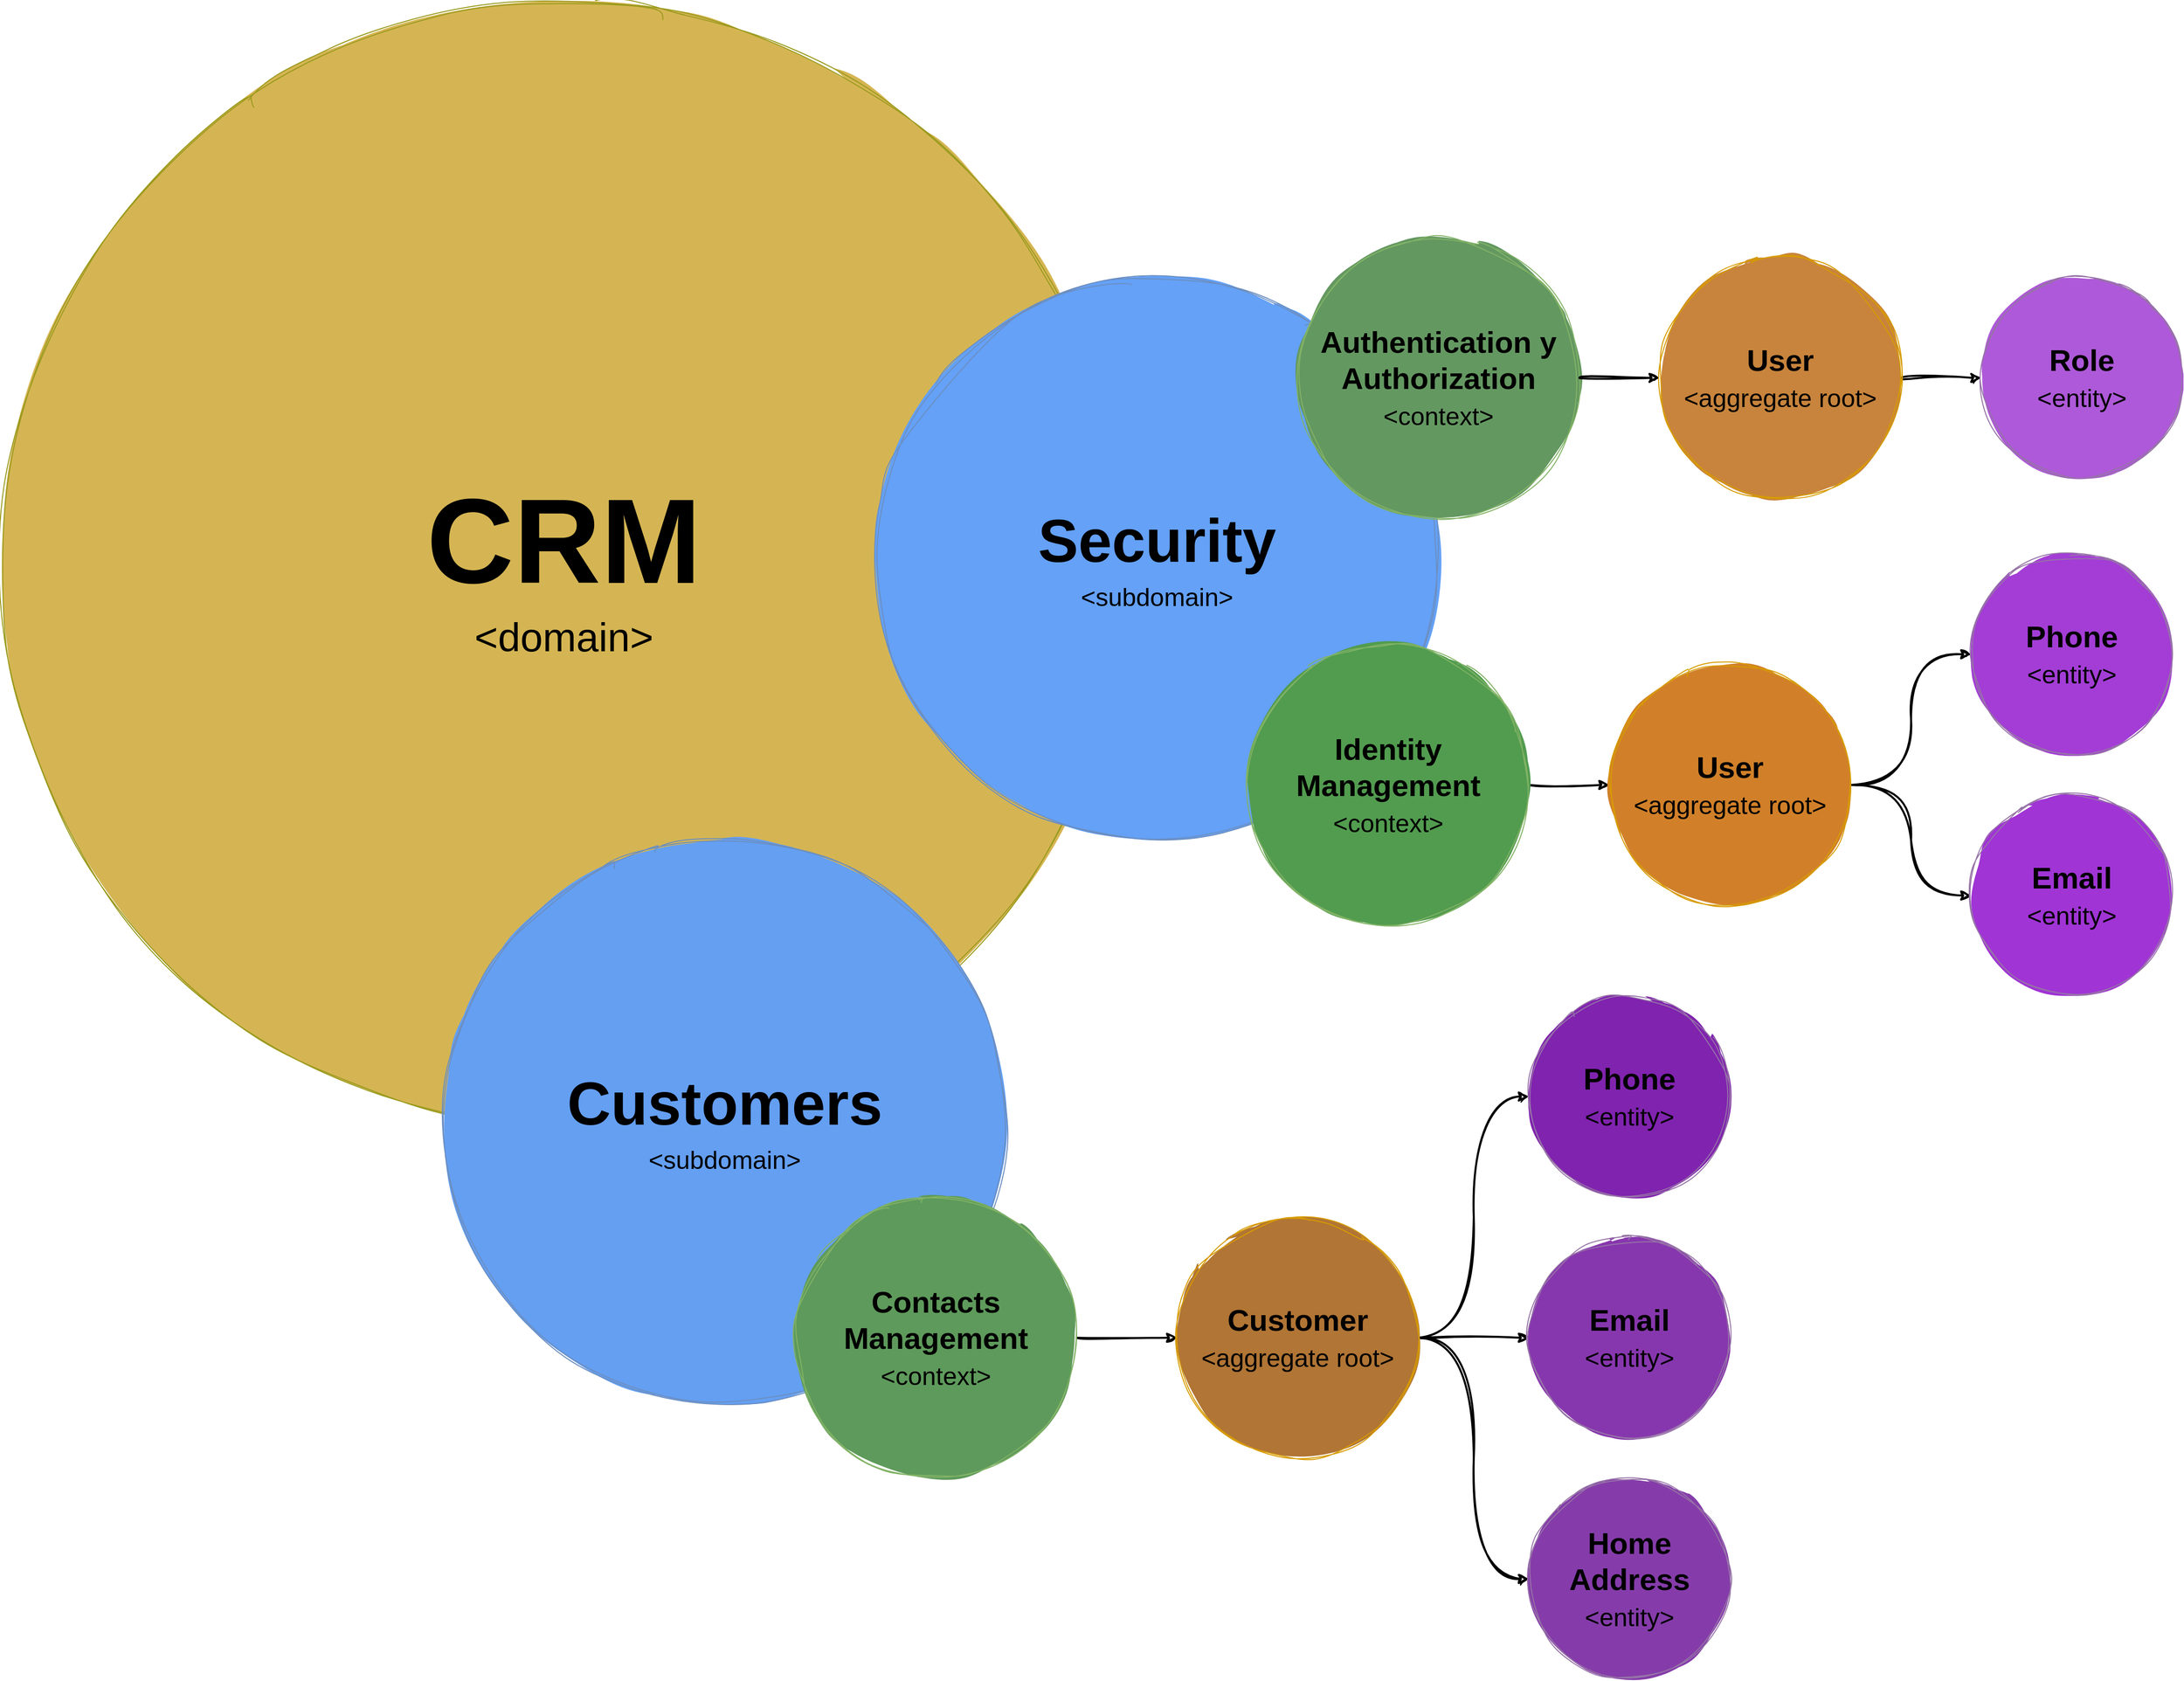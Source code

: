 <mxfile pages="4">
    <diagram id="1LWlJgbp7QcoqUJKHBrb" name="Diagrama">
        <mxGraphModel dx="2082" dy="1337" grid="1" gridSize="10" guides="1" tooltips="1" connect="1" arrows="1" fold="1" page="0" pageScale="1" pageWidth="2000" pageHeight="2000" math="0" shadow="0">
            <root>
                <mxCell id="0"/>
                <mxCell id="1" parent="0"/>
                <mxCell id="6g_5wwBGzpHhpwhZQn2z-3" value="&lt;font style=&quot;&quot;&gt;&lt;span style=&quot;font-size: 120px;&quot;&gt;&lt;b&gt;CRM&lt;/b&gt;&lt;/span&gt;&lt;br style=&quot;&quot;&gt;&lt;/font&gt;&lt;font style=&quot;font-size: 40px;&quot;&gt;&amp;lt;domain&amp;gt;&lt;/font&gt;" style="ellipse;whiteSpace=wrap;html=1;aspect=fixed;fontSize=30;sketch=1;curveFitting=1;jiggle=2;fillColor=#d5b553;strokeColor=#9a9a1d;fillStyle=solid;" parent="1" vertex="1">
                    <mxGeometry width="1120" height="1120" as="geometry"/>
                </mxCell>
                <mxCell id="6g_5wwBGzpHhpwhZQn2z-1" value="&lt;font style=&quot;font-size: 60px;&quot;&gt;&lt;b&gt;Security&lt;/b&gt;&lt;br style=&quot;&quot;&gt;&lt;/font&gt;&lt;font style=&quot;font-size: 25px;&quot;&gt;&amp;lt;subdomain&amp;gt;&lt;/font&gt;" style="ellipse;whiteSpace=wrap;html=1;aspect=fixed;fontSize=30;sketch=1;curveFitting=1;jiggle=2;fillColor=#64a1f7;strokeColor=#6c8ebf;fillStyle=solid;" parent="1" vertex="1">
                    <mxGeometry x="870" y="275" width="560" height="560" as="geometry"/>
                </mxCell>
                <mxCell id="Vm6Eix3qe_NLgAnI5nFD-1" value="&lt;b&gt;Authentication y Authorization&lt;/b&gt;&lt;br style=&quot;font-size: 30px;&quot;&gt;&lt;font style=&quot;font-size: 25px;&quot;&gt;&amp;lt;context&amp;gt;&lt;/font&gt;" style="ellipse;whiteSpace=wrap;html=1;aspect=fixed;fontSize=30;sketch=1;curveFitting=1;jiggle=2;fillColor=#649861;strokeColor=#82b366;fillStyle=solid;" parent="1" vertex="1">
                    <mxGeometry x="1290" y="235" width="280" height="280" as="geometry"/>
                </mxCell>
                <mxCell id="6g_5wwBGzpHhpwhZQn2z-11" value="" style="edgeStyle=orthogonalEdgeStyle;rounded=0;orthogonalLoop=1;jettySize=auto;html=1;strokeWidth=2;fontSize=40;startArrow=none;startFill=0;sketch=1;curveFitting=1;jiggle=2;curved=1;" parent="1" source="6g_5wwBGzpHhpwhZQn2z-2" target="6g_5wwBGzpHhpwhZQn2z-10" edge="1">
                    <mxGeometry relative="1" as="geometry"/>
                </mxCell>
                <mxCell id="6g_5wwBGzpHhpwhZQn2z-2" value="&lt;b&gt;Identity Management&lt;/b&gt;&lt;br style=&quot;font-size: 30px;&quot;&gt;&lt;font style=&quot;font-size: 25px;&quot;&gt;&amp;lt;context&amp;gt;&lt;/font&gt;" style="ellipse;whiteSpace=wrap;html=1;aspect=fixed;fontSize=30;sketch=1;curveFitting=1;jiggle=2;fillColor=#529c4f;strokeColor=#82b366;fillStyle=solid;" parent="1" vertex="1">
                    <mxGeometry x="1240" y="640" width="280" height="280" as="geometry"/>
                </mxCell>
                <mxCell id="6g_5wwBGzpHhpwhZQn2z-4" value="&lt;font style=&quot;font-size: 60px;&quot;&gt;&lt;b&gt;Customers&lt;/b&gt;&lt;br style=&quot;&quot;&gt;&lt;/font&gt;&lt;font style=&quot;font-size: 25px;&quot;&gt;&amp;lt;subdomain&amp;gt;&lt;/font&gt;" style="ellipse;whiteSpace=wrap;html=1;aspect=fixed;fontSize=30;sketch=1;curveFitting=1;jiggle=2;fillColor=#649ff2;strokeColor=#6c8ebf;fillStyle=solid;" parent="1" vertex="1">
                    <mxGeometry x="440" y="835" width="560" height="560" as="geometry"/>
                </mxCell>
                <mxCell id="6g_5wwBGzpHhpwhZQn2z-9" value="" style="edgeStyle=orthogonalEdgeStyle;rounded=0;orthogonalLoop=1;jettySize=auto;html=1;fontSize=40;startArrow=none;startFill=0;strokeWidth=2;sketch=1;curveFitting=1;jiggle=2;curved=1;" parent="1" source="6g_5wwBGzpHhpwhZQn2z-5" target="6g_5wwBGzpHhpwhZQn2z-8" edge="1">
                    <mxGeometry relative="1" as="geometry"/>
                </mxCell>
                <mxCell id="6g_5wwBGzpHhpwhZQn2z-5" value="&lt;b&gt;Contacts Management&lt;/b&gt;&lt;br style=&quot;font-size: 30px;&quot;&gt;&lt;font style=&quot;font-size: 25px;&quot;&gt;&amp;lt;context&amp;gt;&lt;/font&gt;" style="ellipse;whiteSpace=wrap;html=1;aspect=fixed;fontSize=30;sketch=1;curveFitting=1;jiggle=2;fillColor=#5e9a5b;strokeColor=#82b366;fillStyle=solid;" parent="1" vertex="1">
                    <mxGeometry x="790" y="1190" width="280" height="280" as="geometry"/>
                </mxCell>
                <mxCell id="6g_5wwBGzpHhpwhZQn2z-15" value="" style="edgeStyle=orthogonalEdgeStyle;rounded=0;orthogonalLoop=1;jettySize=auto;html=1;strokeWidth=2;fontSize=40;startArrow=none;startFill=0;entryX=0;entryY=0.5;entryDx=0;entryDy=0;sketch=1;curveFitting=1;jiggle=2;curved=1;" parent="1" source="6g_5wwBGzpHhpwhZQn2z-8" target="6g_5wwBGzpHhpwhZQn2z-14" edge="1">
                    <mxGeometry relative="1" as="geometry"/>
                </mxCell>
                <mxCell id="6g_5wwBGzpHhpwhZQn2z-24" style="edgeStyle=orthogonalEdgeStyle;rounded=0;orthogonalLoop=1;jettySize=auto;html=1;entryX=0;entryY=0.5;entryDx=0;entryDy=0;strokeWidth=2;fontSize=40;startArrow=none;startFill=0;sketch=1;curveFitting=1;jiggle=2;curved=1;" parent="1" source="6g_5wwBGzpHhpwhZQn2z-8" target="6g_5wwBGzpHhpwhZQn2z-22" edge="1">
                    <mxGeometry relative="1" as="geometry"/>
                </mxCell>
                <mxCell id="6g_5wwBGzpHhpwhZQn2z-25" style="edgeStyle=orthogonalEdgeStyle;rounded=0;orthogonalLoop=1;jettySize=auto;html=1;entryX=0;entryY=0.5;entryDx=0;entryDy=0;strokeWidth=2;fontSize=40;startArrow=none;startFill=0;sketch=1;curveFitting=1;jiggle=2;curved=1;" parent="1" source="6g_5wwBGzpHhpwhZQn2z-8" target="6g_5wwBGzpHhpwhZQn2z-23" edge="1">
                    <mxGeometry relative="1" as="geometry"/>
                </mxCell>
                <mxCell id="6g_5wwBGzpHhpwhZQn2z-8" value="&lt;b&gt;Customer&lt;/b&gt;&lt;br style=&quot;font-size: 30px;&quot;&gt;&lt;font style=&quot;font-size: 25px;&quot;&gt;&amp;lt;aggregate root&amp;gt;&lt;/font&gt;" style="ellipse;whiteSpace=wrap;html=1;aspect=fixed;fontSize=30;sketch=1;curveFitting=1;jiggle=2;fillColor=#b17535;strokeColor=#d79b00;fillStyle=solid;" parent="1" vertex="1">
                    <mxGeometry x="1170" y="1210" width="240" height="240" as="geometry"/>
                </mxCell>
                <mxCell id="6g_5wwBGzpHhpwhZQn2z-13" value="" style="edgeStyle=orthogonalEdgeStyle;rounded=0;orthogonalLoop=1;jettySize=auto;html=1;strokeWidth=2;fontSize=40;startArrow=none;startFill=0;sketch=1;curveFitting=1;jiggle=2;curved=1;" parent="1" source="6g_5wwBGzpHhpwhZQn2z-10" target="6g_5wwBGzpHhpwhZQn2z-12" edge="1">
                    <mxGeometry relative="1" as="geometry"/>
                </mxCell>
                <mxCell id="6g_5wwBGzpHhpwhZQn2z-21" style="edgeStyle=orthogonalEdgeStyle;rounded=0;orthogonalLoop=1;jettySize=auto;html=1;entryX=0;entryY=0.5;entryDx=0;entryDy=0;strokeWidth=2;fontSize=40;startArrow=none;startFill=0;sketch=1;curveFitting=1;jiggle=2;curved=1;" parent="1" source="6g_5wwBGzpHhpwhZQn2z-10" target="6g_5wwBGzpHhpwhZQn2z-20" edge="1">
                    <mxGeometry relative="1" as="geometry"/>
                </mxCell>
                <mxCell id="6g_5wwBGzpHhpwhZQn2z-10" value="&lt;b&gt;User&lt;/b&gt;&lt;br style=&quot;font-size: 30px;&quot;&gt;&lt;font style=&quot;font-size: 25px;&quot;&gt;&amp;lt;aggregate root&amp;gt;&lt;/font&gt;" style="ellipse;whiteSpace=wrap;html=1;aspect=fixed;fontSize=30;sketch=1;curveFitting=1;jiggle=2;fillColor=#d18029;strokeColor=#d79b00;fillStyle=solid;" parent="1" vertex="1">
                    <mxGeometry x="1600" y="660" width="240" height="240" as="geometry"/>
                </mxCell>
                <mxCell id="6g_5wwBGzpHhpwhZQn2z-12" value="&lt;b&gt;Phone&lt;/b&gt;&lt;br style=&quot;font-size: 30px;&quot;&gt;&lt;font style=&quot;font-size: 25px;&quot;&gt;&amp;lt;entity&amp;gt;&lt;/font&gt;" style="ellipse;whiteSpace=wrap;html=1;aspect=fixed;fontSize=30;sketch=1;curveFitting=1;jiggle=2;fillColor=#a33dd6;strokeColor=#9673a6;fillStyle=solid;" parent="1" vertex="1">
                    <mxGeometry x="1960" y="550" width="200" height="200" as="geometry"/>
                </mxCell>
                <mxCell id="6g_5wwBGzpHhpwhZQn2z-14" value="&lt;b&gt;Phone&lt;/b&gt;&lt;br style=&quot;font-size: 30px;&quot;&gt;&lt;font style=&quot;font-size: 25px;&quot;&gt;&amp;lt;entity&amp;gt;&lt;/font&gt;" style="ellipse;whiteSpace=wrap;html=1;aspect=fixed;fontSize=30;sketch=1;curveFitting=1;jiggle=2;fillColor=#8023af;strokeColor=#9673a6;fillStyle=solid;" parent="1" vertex="1">
                    <mxGeometry x="1520" y="990" width="200" height="200" as="geometry"/>
                </mxCell>
                <mxCell id="6g_5wwBGzpHhpwhZQn2z-16" value="" style="edgeStyle=orthogonalEdgeStyle;rounded=0;orthogonalLoop=1;jettySize=auto;html=1;strokeWidth=2;fontSize=40;startArrow=none;startFill=0;sketch=1;curveFitting=1;jiggle=2;curved=1;" parent="1" source="Vm6Eix3qe_NLgAnI5nFD-1" target="6g_5wwBGzpHhpwhZQn2z-18" edge="1">
                    <mxGeometry relative="1" as="geometry">
                        <mxPoint x="1580.0" y="360" as="sourcePoint"/>
                    </mxGeometry>
                </mxCell>
                <mxCell id="6g_5wwBGzpHhpwhZQn2z-17" value="" style="edgeStyle=orthogonalEdgeStyle;rounded=0;orthogonalLoop=1;jettySize=auto;html=1;strokeWidth=2;fontSize=40;startArrow=none;startFill=0;sketch=1;curveFitting=1;jiggle=2;curved=1;" parent="1" source="6g_5wwBGzpHhpwhZQn2z-18" target="6g_5wwBGzpHhpwhZQn2z-19" edge="1">
                    <mxGeometry relative="1" as="geometry"/>
                </mxCell>
                <mxCell id="6g_5wwBGzpHhpwhZQn2z-18" value="&lt;b&gt;User&lt;/b&gt;&lt;br style=&quot;font-size: 30px;&quot;&gt;&lt;font style=&quot;font-size: 25px;&quot;&gt;&amp;lt;aggregate root&amp;gt;&lt;/font&gt;" style="ellipse;whiteSpace=wrap;html=1;aspect=fixed;fontSize=30;sketch=1;curveFitting=1;jiggle=2;fillColor=#c8843c;strokeColor=#d79b00;fillStyle=solid;" parent="1" vertex="1">
                    <mxGeometry x="1650" y="255" width="240" height="240" as="geometry"/>
                </mxCell>
                <mxCell id="6g_5wwBGzpHhpwhZQn2z-19" value="&lt;b&gt;Role&lt;/b&gt;&lt;br style=&quot;font-size: 30px;&quot;&gt;&lt;font style=&quot;font-size: 25px;&quot;&gt;&amp;lt;entity&amp;gt;&lt;/font&gt;" style="ellipse;whiteSpace=wrap;html=1;aspect=fixed;fontSize=30;sketch=1;curveFitting=1;jiggle=2;fillColor=#ae59d9;strokeColor=#9673a6;fillStyle=solid;" parent="1" vertex="1">
                    <mxGeometry x="1970" y="275" width="200" height="200" as="geometry"/>
                </mxCell>
                <mxCell id="6g_5wwBGzpHhpwhZQn2z-20" value="&lt;b&gt;Email&lt;/b&gt;&lt;br style=&quot;font-size: 30px;&quot;&gt;&lt;font style=&quot;font-size: 25px;&quot;&gt;&amp;lt;entity&amp;gt;&lt;/font&gt;" style="ellipse;whiteSpace=wrap;html=1;aspect=fixed;fontSize=30;sketch=1;curveFitting=1;jiggle=2;fillColor=#a034d5;strokeColor=#9673a6;fillStyle=solid;" parent="1" vertex="1">
                    <mxGeometry x="1960" y="790" width="200" height="200" as="geometry"/>
                </mxCell>
                <mxCell id="6g_5wwBGzpHhpwhZQn2z-22" value="&lt;b&gt;Email&lt;/b&gt;&lt;br style=&quot;font-size: 30px;&quot;&gt;&lt;font style=&quot;font-size: 25px;&quot;&gt;&amp;lt;entity&amp;gt;&lt;/font&gt;" style="ellipse;whiteSpace=wrap;html=1;aspect=fixed;fontSize=30;sketch=1;curveFitting=1;jiggle=2;fillColor=#8737ae;strokeColor=#9673a6;fillStyle=solid;" parent="1" vertex="1">
                    <mxGeometry x="1520" y="1230" width="200" height="200" as="geometry"/>
                </mxCell>
                <mxCell id="6g_5wwBGzpHhpwhZQn2z-23" value="&lt;b&gt;Home Address&lt;/b&gt;&lt;br style=&quot;font-size: 30px;&quot;&gt;&lt;font style=&quot;font-size: 25px;&quot;&gt;&amp;lt;entity&amp;gt;&lt;/font&gt;" style="ellipse;whiteSpace=wrap;html=1;aspect=fixed;fontSize=30;sketch=1;curveFitting=1;jiggle=2;fillColor=#853caa;strokeColor=#9673a6;fillStyle=solid;" parent="1" vertex="1">
                    <mxGeometry x="1520" y="1470" width="200" height="200" as="geometry"/>
                </mxCell>
            </root>
        </mxGraphModel>
    </diagram>
    <diagram id="zLNknTnu3T-vcu3h0Ken" name="Authentication y Authorization">
        <mxGraphModel dx="2049" dy="802" grid="1" gridSize="10" guides="1" tooltips="1" connect="1" arrows="1" fold="1" page="0" pageScale="1" pageWidth="2000" pageHeight="2000" math="0" shadow="0">
            <root>
                <mxCell id="0"/>
                <mxCell id="1" parent="0"/>
                <mxCell id="Ia8xqUX6N_ZcnNxt00nR-1" value="User [AR]" style="shape=table;startSize=30;container=1;collapsible=1;childLayout=tableLayout;fixedRows=1;rowLines=0;fontStyle=1;align=center;resizeLast=1;fillColor=#cb843a;strokeColor=#d79b00;sketch=1;curveFitting=1;jiggle=2;fillStyle=solid;rounded=1;" parent="1" vertex="1">
                    <mxGeometry x="40" y="40" width="180" height="180" as="geometry"/>
                </mxCell>
                <mxCell id="Ia8xqUX6N_ZcnNxt00nR-2" value="" style="shape=tableRow;horizontal=0;startSize=0;swimlaneHead=0;swimlaneBody=0;fillColor=none;collapsible=0;dropTarget=0;points=[[0,0.5],[1,0.5]];portConstraint=eastwest;top=0;left=0;right=0;bottom=1;strokeColor=#D79B00;" parent="Ia8xqUX6N_ZcnNxt00nR-1" vertex="1">
                    <mxGeometry y="30" width="180" height="30" as="geometry"/>
                </mxCell>
                <mxCell id="Ia8xqUX6N_ZcnNxt00nR-3" value="OV" style="shape=partialRectangle;connectable=0;fillColor=none;top=0;left=0;bottom=0;right=0;fontStyle=1;overflow=hidden;" parent="Ia8xqUX6N_ZcnNxt00nR-2" vertex="1">
                    <mxGeometry width="30" height="30" as="geometry">
                        <mxRectangle width="30" height="30" as="alternateBounds"/>
                    </mxGeometry>
                </mxCell>
                <mxCell id="Ia8xqUX6N_ZcnNxt00nR-4" value="UserID &lt;UUID&gt;" style="shape=partialRectangle;connectable=0;fillColor=none;top=0;left=0;bottom=0;right=0;align=left;spacingLeft=6;fontStyle=5;overflow=hidden;strokeColor=#D79B00;" parent="Ia8xqUX6N_ZcnNxt00nR-2" vertex="1">
                    <mxGeometry x="30" width="150" height="30" as="geometry">
                        <mxRectangle width="150" height="30" as="alternateBounds"/>
                    </mxGeometry>
                </mxCell>
                <mxCell id="Ia8xqUX6N_ZcnNxt00nR-5" value="" style="shape=tableRow;horizontal=0;startSize=0;swimlaneHead=0;swimlaneBody=0;fillColor=none;collapsible=0;dropTarget=0;points=[[0,0.5],[1,0.5]];portConstraint=eastwest;top=0;left=0;right=0;bottom=0;" parent="Ia8xqUX6N_ZcnNxt00nR-1" vertex="1">
                    <mxGeometry y="60" width="180" height="30" as="geometry"/>
                </mxCell>
                <mxCell id="Ia8xqUX6N_ZcnNxt00nR-6" value="OV" style="shape=partialRectangle;connectable=0;fillColor=none;top=0;left=0;bottom=0;right=0;editable=1;overflow=hidden;" parent="Ia8xqUX6N_ZcnNxt00nR-5" vertex="1">
                    <mxGeometry width="30" height="30" as="geometry">
                        <mxRectangle width="30" height="30" as="alternateBounds"/>
                    </mxGeometry>
                </mxCell>
                <mxCell id="Ia8xqUX6N_ZcnNxt00nR-7" value="Name &lt;string&gt;" style="shape=partialRectangle;connectable=0;fillColor=none;top=0;left=0;bottom=0;right=0;align=left;spacingLeft=6;overflow=hidden;" parent="Ia8xqUX6N_ZcnNxt00nR-5" vertex="1">
                    <mxGeometry x="30" width="150" height="30" as="geometry">
                        <mxRectangle width="150" height="30" as="alternateBounds"/>
                    </mxGeometry>
                </mxCell>
                <mxCell id="ItvjJSks6B8_alY6ILNq-1" value="" style="shape=tableRow;horizontal=0;startSize=0;swimlaneHead=0;swimlaneBody=0;fillColor=none;collapsible=0;dropTarget=0;points=[[0,0.5],[1,0.5]];portConstraint=eastwest;top=0;left=0;right=0;bottom=0;" parent="Ia8xqUX6N_ZcnNxt00nR-1" vertex="1">
                    <mxGeometry y="90" width="180" height="30" as="geometry"/>
                </mxCell>
                <mxCell id="ItvjJSks6B8_alY6ILNq-2" value="OV" style="shape=partialRectangle;connectable=0;fillColor=none;top=0;left=0;bottom=0;right=0;editable=1;overflow=hidden;" parent="ItvjJSks6B8_alY6ILNq-1" vertex="1">
                    <mxGeometry width="30" height="30" as="geometry">
                        <mxRectangle width="30" height="30" as="alternateBounds"/>
                    </mxGeometry>
                </mxCell>
                <mxCell id="ItvjJSks6B8_alY6ILNq-3" value="Email &lt;string&gt;" style="shape=partialRectangle;connectable=0;fillColor=none;top=0;left=0;bottom=0;right=0;align=left;spacingLeft=6;overflow=hidden;" parent="ItvjJSks6B8_alY6ILNq-1" vertex="1">
                    <mxGeometry x="30" width="150" height="30" as="geometry">
                        <mxRectangle width="150" height="30" as="alternateBounds"/>
                    </mxGeometry>
                </mxCell>
                <mxCell id="Ia8xqUX6N_ZcnNxt00nR-8" value="" style="shape=tableRow;horizontal=0;startSize=0;swimlaneHead=0;swimlaneBody=0;fillColor=none;collapsible=0;dropTarget=0;points=[[0,0.5],[1,0.5]];portConstraint=eastwest;top=0;left=0;right=0;bottom=0;" parent="Ia8xqUX6N_ZcnNxt00nR-1" vertex="1">
                    <mxGeometry y="120" width="180" height="30" as="geometry"/>
                </mxCell>
                <mxCell id="Ia8xqUX6N_ZcnNxt00nR-9" value="OV" style="shape=partialRectangle;connectable=0;fillColor=none;top=0;left=0;bottom=0;right=0;editable=1;overflow=hidden;" parent="Ia8xqUX6N_ZcnNxt00nR-8" vertex="1">
                    <mxGeometry width="30" height="30" as="geometry">
                        <mxRectangle width="30" height="30" as="alternateBounds"/>
                    </mxGeometry>
                </mxCell>
                <mxCell id="Ia8xqUX6N_ZcnNxt00nR-10" value="EmailVerified &lt;bool&gt;" style="shape=partialRectangle;connectable=0;fillColor=none;top=0;left=0;bottom=0;right=0;align=left;spacingLeft=6;overflow=hidden;" parent="Ia8xqUX6N_ZcnNxt00nR-8" vertex="1">
                    <mxGeometry x="30" width="150" height="30" as="geometry">
                        <mxRectangle width="150" height="30" as="alternateBounds"/>
                    </mxGeometry>
                </mxCell>
                <mxCell id="Ia8xqUX6N_ZcnNxt00nR-11" value="" style="shape=tableRow;horizontal=0;startSize=0;swimlaneHead=0;swimlaneBody=0;fillColor=none;collapsible=0;dropTarget=0;points=[[0,0.5],[1,0.5]];portConstraint=eastwest;top=0;left=0;right=0;bottom=0;" parent="Ia8xqUX6N_ZcnNxt00nR-1" vertex="1">
                    <mxGeometry y="150" width="180" height="30" as="geometry"/>
                </mxCell>
                <mxCell id="Ia8xqUX6N_ZcnNxt00nR-12" value="E" style="shape=partialRectangle;connectable=0;fillColor=none;top=0;left=0;bottom=0;right=0;editable=1;overflow=hidden;" parent="Ia8xqUX6N_ZcnNxt00nR-11" vertex="1">
                    <mxGeometry width="30" height="30" as="geometry">
                        <mxRectangle width="30" height="30" as="alternateBounds"/>
                    </mxGeometry>
                </mxCell>
                <mxCell id="Ia8xqUX6N_ZcnNxt00nR-13" value="Role" style="shape=partialRectangle;connectable=0;fillColor=none;top=0;left=0;bottom=0;right=0;align=left;spacingLeft=6;overflow=hidden;" parent="Ia8xqUX6N_ZcnNxt00nR-11" vertex="1">
                    <mxGeometry x="30" width="150" height="30" as="geometry">
                        <mxRectangle width="150" height="30" as="alternateBounds"/>
                    </mxGeometry>
                </mxCell>
                <mxCell id="lb3-pqLgfFIBTAB-m00R-1" value="UserID [VO]" style="swimlane;fontStyle=1;align=center;verticalAlign=top;childLayout=stackLayout;horizontal=1;startSize=26;horizontalStack=0;resizeParent=1;resizeParentMax=0;resizeLast=0;collapsible=1;marginBottom=0;fillColor=#2962b3;strokeColor=#6c8ebf;sketch=1;curveFitting=1;jiggle=2;fillStyle=solid;rounded=1;" parent="1" vertex="1">
                    <mxGeometry x="280" width="160" height="86" as="geometry"/>
                </mxCell>
                <mxCell id="lb3-pqLgfFIBTAB-m00R-2" value="+ value &lt;string&gt;" style="text;strokeColor=none;fillColor=none;align=left;verticalAlign=top;spacingLeft=4;spacingRight=4;overflow=hidden;rotatable=0;points=[[0,0.5],[1,0.5]];portConstraint=eastwest;" parent="lb3-pqLgfFIBTAB-m00R-1" vertex="1">
                    <mxGeometry y="26" width="160" height="26" as="geometry"/>
                </mxCell>
                <mxCell id="lb3-pqLgfFIBTAB-m00R-3" value="" style="line;strokeWidth=1;fillColor=none;align=left;verticalAlign=middle;spacingTop=-1;spacingLeft=3;spacingRight=3;rotatable=0;labelPosition=right;points=[];portConstraint=eastwest;strokeColor=inherit;" parent="lb3-pqLgfFIBTAB-m00R-1" vertex="1">
                    <mxGeometry y="52" width="160" height="8" as="geometry"/>
                </mxCell>
                <mxCell id="lb3-pqLgfFIBTAB-m00R-4" value="+ ValidateStructure" style="text;strokeColor=none;fillColor=none;align=left;verticalAlign=top;spacingLeft=4;spacingRight=4;overflow=hidden;rotatable=0;points=[[0,0.5],[1,0.5]];portConstraint=eastwest;" parent="lb3-pqLgfFIBTAB-m00R-1" vertex="1">
                    <mxGeometry y="60" width="160" height="26" as="geometry"/>
                </mxCell>
                <mxCell id="lb3-pqLgfFIBTAB-m00R-6" style="edgeStyle=orthogonalEdgeStyle;rounded=0;orthogonalLoop=1;jettySize=auto;html=1;entryX=0;entryY=0.25;entryDx=0;entryDy=0;strokeWidth=2;endArrow=classic;endFill=1;startArrow=none;startFill=0;sketch=1;curveFitting=1;jiggle=2;curved=1;" parent="1" source="Ia8xqUX6N_ZcnNxt00nR-2" target="lb3-pqLgfFIBTAB-m00R-1" edge="1">
                    <mxGeometry relative="1" as="geometry"/>
                </mxCell>
                <mxCell id="L0keZaQipKtgWy2uPg8n-1" value="Name [VO]" style="swimlane;fontStyle=1;align=center;verticalAlign=top;childLayout=stackLayout;horizontal=1;startSize=26;horizontalStack=0;resizeParent=1;resizeParentMax=0;resizeLast=0;collapsible=1;marginBottom=0;fillColor=#2962b3;strokeColor=#6c8ebf;sketch=1;curveFitting=1;jiggle=2;fillStyle=solid;rounded=1;" parent="1" vertex="1">
                    <mxGeometry x="280" y="97" width="160" height="112" as="geometry"/>
                </mxCell>
                <mxCell id="L0keZaQipKtgWy2uPg8n-2" value="+ value &lt;string&gt;" style="text;strokeColor=none;fillColor=none;align=left;verticalAlign=top;spacingLeft=4;spacingRight=4;overflow=hidden;rotatable=0;points=[[0,0.5],[1,0.5]];portConstraint=eastwest;" parent="L0keZaQipKtgWy2uPg8n-1" vertex="1">
                    <mxGeometry y="26" width="160" height="26" as="geometry"/>
                </mxCell>
                <mxCell id="L0keZaQipKtgWy2uPg8n-3" value="" style="line;strokeWidth=1;fillColor=none;align=left;verticalAlign=middle;spacingTop=-1;spacingLeft=3;spacingRight=3;rotatable=0;labelPosition=right;points=[];portConstraint=eastwest;strokeColor=inherit;" parent="L0keZaQipKtgWy2uPg8n-1" vertex="1">
                    <mxGeometry y="52" width="160" height="8" as="geometry"/>
                </mxCell>
                <mxCell id="L0keZaQipKtgWy2uPg8n-4" value="+ Required" style="text;strokeColor=none;fillColor=none;align=left;verticalAlign=top;spacingLeft=4;spacingRight=4;overflow=hidden;rotatable=0;points=[[0,0.5],[1,0.5]];portConstraint=eastwest;" parent="L0keZaQipKtgWy2uPg8n-1" vertex="1">
                    <mxGeometry y="60" width="160" height="26" as="geometry"/>
                </mxCell>
                <mxCell id="L0keZaQipKtgWy2uPg8n-18" value="+ ValidateMaxLength" style="text;strokeColor=none;fillColor=none;align=left;verticalAlign=top;spacingLeft=4;spacingRight=4;overflow=hidden;rotatable=0;points=[[0,0.5],[1,0.5]];portConstraint=eastwest;" parent="L0keZaQipKtgWy2uPg8n-1" vertex="1">
                    <mxGeometry y="86" width="160" height="26" as="geometry"/>
                </mxCell>
                <mxCell id="L0keZaQipKtgWy2uPg8n-5" style="edgeStyle=orthogonalEdgeStyle;rounded=0;orthogonalLoop=1;jettySize=auto;html=1;entryX=0.004;entryY=0.161;entryDx=0;entryDy=0;entryPerimeter=0;startArrow=none;startFill=0;endArrow=classic;endFill=1;strokeWidth=2;sketch=1;curveFitting=1;jiggle=2;" parent="1" source="Ia8xqUX6N_ZcnNxt00nR-5" target="L0keZaQipKtgWy2uPg8n-1" edge="1">
                    <mxGeometry relative="1" as="geometry"/>
                </mxCell>
                <mxCell id="L0keZaQipKtgWy2uPg8n-6" value="Email [VO]" style="swimlane;fontStyle=1;align=center;verticalAlign=top;childLayout=stackLayout;horizontal=1;startSize=26;horizontalStack=0;resizeParent=1;resizeParentMax=0;resizeLast=0;collapsible=1;marginBottom=0;fillColor=#2962b3;strokeColor=#6c8ebf;sketch=1;curveFitting=1;jiggle=2;fillStyle=solid;rounded=1;" parent="1" vertex="1">
                    <mxGeometry x="280" y="230" width="160" height="164" as="geometry"/>
                </mxCell>
                <mxCell id="L0keZaQipKtgWy2uPg8n-7" value="+ value &lt;string&gt;" style="text;strokeColor=none;fillColor=none;align=left;verticalAlign=top;spacingLeft=4;spacingRight=4;overflow=hidden;rotatable=0;points=[[0,0.5],[1,0.5]];portConstraint=eastwest;" parent="L0keZaQipKtgWy2uPg8n-6" vertex="1">
                    <mxGeometry y="26" width="160" height="26" as="geometry"/>
                </mxCell>
                <mxCell id="L0keZaQipKtgWy2uPg8n-8" value="" style="line;strokeWidth=1;fillColor=none;align=left;verticalAlign=middle;spacingTop=-1;spacingLeft=3;spacingRight=3;rotatable=0;labelPosition=right;points=[];portConstraint=eastwest;strokeColor=inherit;" parent="L0keZaQipKtgWy2uPg8n-6" vertex="1">
                    <mxGeometry y="52" width="160" height="8" as="geometry"/>
                </mxCell>
                <mxCell id="L0keZaQipKtgWy2uPg8n-9" value="+ Required" style="text;strokeColor=none;fillColor=none;align=left;verticalAlign=top;spacingLeft=4;spacingRight=4;overflow=hidden;rotatable=0;points=[[0,0.5],[1,0.5]];portConstraint=eastwest;" parent="L0keZaQipKtgWy2uPg8n-6" vertex="1">
                    <mxGeometry y="60" width="160" height="26" as="geometry"/>
                </mxCell>
                <mxCell id="L0keZaQipKtgWy2uPg8n-10" value="+ ValidateStructure" style="text;strokeColor=none;fillColor=none;align=left;verticalAlign=top;spacingLeft=4;spacingRight=4;overflow=hidden;rotatable=0;points=[[0,0.5],[1,0.5]];portConstraint=eastwest;" parent="L0keZaQipKtgWy2uPg8n-6" vertex="1">
                    <mxGeometry y="86" width="160" height="26" as="geometry"/>
                </mxCell>
                <mxCell id="L0keZaQipKtgWy2uPg8n-20" value="+ ValidateMinLength" style="text;strokeColor=none;fillColor=none;align=left;verticalAlign=top;spacingLeft=4;spacingRight=4;overflow=hidden;rotatable=0;points=[[0,0.5],[1,0.5]];portConstraint=eastwest;" parent="L0keZaQipKtgWy2uPg8n-6" vertex="1">
                    <mxGeometry y="112" width="160" height="26" as="geometry"/>
                </mxCell>
                <mxCell id="L0keZaQipKtgWy2uPg8n-21" value="+ ValidateMaxLength" style="text;strokeColor=none;fillColor=none;align=left;verticalAlign=top;spacingLeft=4;spacingRight=4;overflow=hidden;rotatable=0;points=[[0,0.5],[1,0.5]];portConstraint=eastwest;" parent="L0keZaQipKtgWy2uPg8n-6" vertex="1">
                    <mxGeometry y="138" width="160" height="26" as="geometry"/>
                </mxCell>
                <mxCell id="L0keZaQipKtgWy2uPg8n-11" style="edgeStyle=orthogonalEdgeStyle;curved=1;rounded=0;sketch=1;orthogonalLoop=1;jettySize=auto;html=1;entryX=0.004;entryY=0.132;entryDx=0;entryDy=0;entryPerimeter=0;strokeWidth=2;startArrow=none;startFill=0;endArrow=classic;endFill=1;" parent="1" source="ItvjJSks6B8_alY6ILNq-1" target="L0keZaQipKtgWy2uPg8n-6" edge="1">
                    <mxGeometry relative="1" as="geometry"/>
                </mxCell>
                <mxCell id="L0keZaQipKtgWy2uPg8n-12" value="EmailVerified [VO]" style="swimlane;fontStyle=1;align=center;verticalAlign=top;childLayout=stackLayout;horizontal=1;startSize=26;horizontalStack=0;resizeParent=1;resizeParentMax=0;resizeLast=0;collapsible=1;marginBottom=0;fillColor=#1c4b8d;strokeColor=#6c8ebf;sketch=1;curveFitting=1;jiggle=2;fillStyle=solid;rounded=1;" parent="1" vertex="1">
                    <mxGeometry x="-190" y="104" width="160" height="86" as="geometry"/>
                </mxCell>
                <mxCell id="L0keZaQipKtgWy2uPg8n-13" value="+ value &lt;bool&gt;" style="text;strokeColor=none;fillColor=none;align=left;verticalAlign=top;spacingLeft=4;spacingRight=4;overflow=hidden;rotatable=0;points=[[0,0.5],[1,0.5]];portConstraint=eastwest;" parent="L0keZaQipKtgWy2uPg8n-12" vertex="1">
                    <mxGeometry y="26" width="160" height="26" as="geometry"/>
                </mxCell>
                <mxCell id="L0keZaQipKtgWy2uPg8n-14" value="" style="line;strokeWidth=1;fillColor=none;align=left;verticalAlign=middle;spacingTop=-1;spacingLeft=3;spacingRight=3;rotatable=0;labelPosition=right;points=[];portConstraint=eastwest;strokeColor=inherit;" parent="L0keZaQipKtgWy2uPg8n-12" vertex="1">
                    <mxGeometry y="52" width="160" height="8" as="geometry"/>
                </mxCell>
                <mxCell id="L0keZaQipKtgWy2uPg8n-15" value="+ Required" style="text;strokeColor=none;fillColor=none;align=left;verticalAlign=top;spacingLeft=4;spacingRight=4;overflow=hidden;rotatable=0;points=[[0,0.5],[1,0.5]];portConstraint=eastwest;" parent="L0keZaQipKtgWy2uPg8n-12" vertex="1">
                    <mxGeometry y="60" width="160" height="26" as="geometry"/>
                </mxCell>
                <mxCell id="L0keZaQipKtgWy2uPg8n-17" style="edgeStyle=orthogonalEdgeStyle;curved=1;rounded=0;sketch=1;orthogonalLoop=1;jettySize=auto;html=1;entryX=1.007;entryY=0.14;entryDx=0;entryDy=0;entryPerimeter=0;strokeWidth=2;startArrow=none;startFill=0;endArrow=classic;endFill=1;" parent="1" source="Ia8xqUX6N_ZcnNxt00nR-8" target="L0keZaQipKtgWy2uPg8n-12" edge="1">
                    <mxGeometry relative="1" as="geometry"/>
                </mxCell>
                <mxCell id="L0keZaQipKtgWy2uPg8n-22" value="Role [E]" style="shape=table;startSize=30;container=1;collapsible=1;childLayout=tableLayout;fixedRows=1;rowLines=0;fontStyle=1;align=center;resizeLast=1;fillColor=#7d22aa;strokeColor=#9673a6;sketch=1;curveFitting=1;jiggle=2;fillStyle=solid;rounded=1;" parent="1" vertex="1">
                    <mxGeometry x="-210" y="230" width="180" height="120" as="geometry"/>
                </mxCell>
                <mxCell id="L0keZaQipKtgWy2uPg8n-23" value="" style="shape=tableRow;horizontal=0;startSize=0;swimlaneHead=0;swimlaneBody=0;fillColor=none;collapsible=0;dropTarget=0;points=[[0,0.5],[1,0.5]];portConstraint=eastwest;top=0;left=0;right=0;bottom=1;strokeColor=#9673A6;" parent="L0keZaQipKtgWy2uPg8n-22" vertex="1">
                    <mxGeometry y="30" width="180" height="30" as="geometry"/>
                </mxCell>
                <mxCell id="L0keZaQipKtgWy2uPg8n-24" value="OV" style="shape=partialRectangle;connectable=0;fillColor=none;top=0;left=0;bottom=0;right=0;fontStyle=1;overflow=hidden;" parent="L0keZaQipKtgWy2uPg8n-23" vertex="1">
                    <mxGeometry width="30" height="30" as="geometry">
                        <mxRectangle width="30" height="30" as="alternateBounds"/>
                    </mxGeometry>
                </mxCell>
                <mxCell id="L0keZaQipKtgWy2uPg8n-25" value="RoleID &lt;UUID&gt;" style="shape=partialRectangle;connectable=0;fillColor=none;top=0;left=0;bottom=0;right=0;align=left;spacingLeft=6;fontStyle=5;overflow=hidden;strokeColor=#D79B00;" parent="L0keZaQipKtgWy2uPg8n-23" vertex="1">
                    <mxGeometry x="30" width="150" height="30" as="geometry">
                        <mxRectangle width="150" height="30" as="alternateBounds"/>
                    </mxGeometry>
                </mxCell>
                <mxCell id="L0keZaQipKtgWy2uPg8n-26" value="" style="shape=tableRow;horizontal=0;startSize=0;swimlaneHead=0;swimlaneBody=0;fillColor=none;collapsible=0;dropTarget=0;points=[[0,0.5],[1,0.5]];portConstraint=eastwest;top=0;left=0;right=0;bottom=0;" parent="L0keZaQipKtgWy2uPg8n-22" vertex="1">
                    <mxGeometry y="60" width="180" height="30" as="geometry"/>
                </mxCell>
                <mxCell id="L0keZaQipKtgWy2uPg8n-27" value="OV" style="shape=partialRectangle;connectable=0;fillColor=none;top=0;left=0;bottom=0;right=0;editable=1;overflow=hidden;" parent="L0keZaQipKtgWy2uPg8n-26" vertex="1">
                    <mxGeometry width="30" height="30" as="geometry">
                        <mxRectangle width="30" height="30" as="alternateBounds"/>
                    </mxGeometry>
                </mxCell>
                <mxCell id="L0keZaQipKtgWy2uPg8n-28" value="Name &lt;string&gt;" style="shape=partialRectangle;connectable=0;fillColor=none;top=0;left=0;bottom=0;right=0;align=left;spacingLeft=6;overflow=hidden;" parent="L0keZaQipKtgWy2uPg8n-26" vertex="1">
                    <mxGeometry x="30" width="150" height="30" as="geometry">
                        <mxRectangle width="150" height="30" as="alternateBounds"/>
                    </mxGeometry>
                </mxCell>
                <mxCell id="L0keZaQipKtgWy2uPg8n-32" value="" style="shape=tableRow;horizontal=0;startSize=0;swimlaneHead=0;swimlaneBody=0;fillColor=none;collapsible=0;dropTarget=0;points=[[0,0.5],[1,0.5]];portConstraint=eastwest;top=0;left=0;right=0;bottom=0;" parent="L0keZaQipKtgWy2uPg8n-22" vertex="1">
                    <mxGeometry y="90" width="180" height="30" as="geometry"/>
                </mxCell>
                <mxCell id="L0keZaQipKtgWy2uPg8n-33" value="OV" style="shape=partialRectangle;connectable=0;fillColor=none;top=0;left=0;bottom=0;right=0;editable=1;overflow=hidden;" parent="L0keZaQipKtgWy2uPg8n-32" vertex="1">
                    <mxGeometry width="30" height="30" as="geometry">
                        <mxRectangle width="30" height="30" as="alternateBounds"/>
                    </mxGeometry>
                </mxCell>
                <mxCell id="L0keZaQipKtgWy2uPg8n-34" value="Description &lt;string&gt;" style="shape=partialRectangle;connectable=0;fillColor=none;top=0;left=0;bottom=0;right=0;align=left;spacingLeft=6;overflow=hidden;" parent="L0keZaQipKtgWy2uPg8n-32" vertex="1">
                    <mxGeometry x="30" width="150" height="30" as="geometry">
                        <mxRectangle width="150" height="30" as="alternateBounds"/>
                    </mxGeometry>
                </mxCell>
                <mxCell id="L0keZaQipKtgWy2uPg8n-38" style="edgeStyle=orthogonalEdgeStyle;curved=1;rounded=0;sketch=1;orthogonalLoop=1;jettySize=auto;html=1;entryX=0.999;entryY=0.08;entryDx=0;entryDy=0;entryPerimeter=0;strokeWidth=2;startArrow=ERone;startFill=0;endArrow=ERone;endFill=0;" parent="1" source="Ia8xqUX6N_ZcnNxt00nR-11" target="L0keZaQipKtgWy2uPg8n-22" edge="1">
                    <mxGeometry relative="1" as="geometry"/>
                </mxCell>
                <mxCell id="L0keZaQipKtgWy2uPg8n-39" value="RoleID [VO]" style="swimlane;fontStyle=1;align=center;verticalAlign=top;childLayout=stackLayout;horizontal=1;startSize=26;horizontalStack=0;resizeParent=1;resizeParentMax=0;resizeLast=0;collapsible=1;marginBottom=0;fillColor=#1c4b8d;strokeColor=#6c8ebf;sketch=1;curveFitting=1;jiggle=2;fillStyle=solid;rounded=1;" parent="1" vertex="1">
                    <mxGeometry x="-430" y="160" width="160" height="86" as="geometry"/>
                </mxCell>
                <mxCell id="L0keZaQipKtgWy2uPg8n-40" value="+ value &lt;string&gt;" style="text;strokeColor=none;fillColor=none;align=left;verticalAlign=top;spacingLeft=4;spacingRight=4;overflow=hidden;rotatable=0;points=[[0,0.5],[1,0.5]];portConstraint=eastwest;" parent="L0keZaQipKtgWy2uPg8n-39" vertex="1">
                    <mxGeometry y="26" width="160" height="26" as="geometry"/>
                </mxCell>
                <mxCell id="L0keZaQipKtgWy2uPg8n-41" value="" style="line;strokeWidth=1;fillColor=none;align=left;verticalAlign=middle;spacingTop=-1;spacingLeft=3;spacingRight=3;rotatable=0;labelPosition=right;points=[];portConstraint=eastwest;strokeColor=inherit;" parent="L0keZaQipKtgWy2uPg8n-39" vertex="1">
                    <mxGeometry y="52" width="160" height="8" as="geometry"/>
                </mxCell>
                <mxCell id="L0keZaQipKtgWy2uPg8n-42" value="+ ValidateStructure" style="text;strokeColor=none;fillColor=none;align=left;verticalAlign=top;spacingLeft=4;spacingRight=4;overflow=hidden;rotatable=0;points=[[0,0.5],[1,0.5]];portConstraint=eastwest;" parent="L0keZaQipKtgWy2uPg8n-39" vertex="1">
                    <mxGeometry y="60" width="160" height="26" as="geometry"/>
                </mxCell>
                <mxCell id="L0keZaQipKtgWy2uPg8n-43" style="edgeStyle=orthogonalEdgeStyle;curved=1;rounded=0;sketch=1;orthogonalLoop=1;jettySize=auto;html=1;entryX=1.006;entryY=0.148;entryDx=0;entryDy=0;entryPerimeter=0;strokeWidth=2;startArrow=none;startFill=0;endArrow=classic;endFill=1;" parent="1" source="L0keZaQipKtgWy2uPg8n-23" target="L0keZaQipKtgWy2uPg8n-39" edge="1">
                    <mxGeometry relative="1" as="geometry"/>
                </mxCell>
                <mxCell id="L0keZaQipKtgWy2uPg8n-44" value="Name [VO]" style="swimlane;fontStyle=1;align=center;verticalAlign=top;childLayout=stackLayout;horizontal=1;startSize=26;horizontalStack=0;resizeParent=1;resizeParentMax=0;resizeLast=0;collapsible=1;marginBottom=0;fillColor=#1c4b8d;strokeColor=#6c8ebf;sketch=1;curveFitting=1;jiggle=2;fillStyle=solid;rounded=1;" parent="1" vertex="1">
                    <mxGeometry x="-440" y="280" width="160" height="112" as="geometry"/>
                </mxCell>
                <mxCell id="L0keZaQipKtgWy2uPg8n-45" value="+ value &lt;string&gt;" style="text;strokeColor=none;fillColor=none;align=left;verticalAlign=top;spacingLeft=4;spacingRight=4;overflow=hidden;rotatable=0;points=[[0,0.5],[1,0.5]];portConstraint=eastwest;" parent="L0keZaQipKtgWy2uPg8n-44" vertex="1">
                    <mxGeometry y="26" width="160" height="26" as="geometry"/>
                </mxCell>
                <mxCell id="L0keZaQipKtgWy2uPg8n-46" value="" style="line;strokeWidth=1;fillColor=none;align=left;verticalAlign=middle;spacingTop=-1;spacingLeft=3;spacingRight=3;rotatable=0;labelPosition=right;points=[];portConstraint=eastwest;strokeColor=inherit;" parent="L0keZaQipKtgWy2uPg8n-44" vertex="1">
                    <mxGeometry y="52" width="160" height="8" as="geometry"/>
                </mxCell>
                <mxCell id="L0keZaQipKtgWy2uPg8n-47" value="+ Required" style="text;strokeColor=none;fillColor=none;align=left;verticalAlign=top;spacingLeft=4;spacingRight=4;overflow=hidden;rotatable=0;points=[[0,0.5],[1,0.5]];portConstraint=eastwest;" parent="L0keZaQipKtgWy2uPg8n-44" vertex="1">
                    <mxGeometry y="60" width="160" height="26" as="geometry"/>
                </mxCell>
                <mxCell id="L0keZaQipKtgWy2uPg8n-48" value="+ ValidateMaxLength" style="text;strokeColor=none;fillColor=none;align=left;verticalAlign=top;spacingLeft=4;spacingRight=4;overflow=hidden;rotatable=0;points=[[0,0.5],[1,0.5]];portConstraint=eastwest;" parent="L0keZaQipKtgWy2uPg8n-44" vertex="1">
                    <mxGeometry y="86" width="160" height="26" as="geometry"/>
                </mxCell>
                <mxCell id="L0keZaQipKtgWy2uPg8n-49" style="edgeStyle=orthogonalEdgeStyle;curved=1;rounded=0;sketch=1;orthogonalLoop=1;jettySize=auto;html=1;entryX=1.006;entryY=0.132;entryDx=0;entryDy=0;entryPerimeter=0;strokeWidth=2;startArrow=none;startFill=0;endArrow=classic;endFill=1;" parent="1" source="L0keZaQipKtgWy2uPg8n-26" target="L0keZaQipKtgWy2uPg8n-44" edge="1">
                    <mxGeometry relative="1" as="geometry"/>
                </mxCell>
                <mxCell id="L0keZaQipKtgWy2uPg8n-50" value="Description [VO]" style="swimlane;fontStyle=1;align=center;verticalAlign=top;childLayout=stackLayout;horizontal=1;startSize=26;horizontalStack=0;resizeParent=1;resizeParentMax=0;resizeLast=0;collapsible=1;marginBottom=0;fillColor=#1c4b8d;strokeColor=#6c8ebf;sketch=1;curveFitting=1;jiggle=2;fillStyle=solid;rounded=1;" parent="1" vertex="1">
                    <mxGeometry x="30" y="316" width="160" height="112" as="geometry"/>
                </mxCell>
                <mxCell id="L0keZaQipKtgWy2uPg8n-51" value="+ value &lt;string&gt;" style="text;strokeColor=none;fillColor=none;align=left;verticalAlign=top;spacingLeft=4;spacingRight=4;overflow=hidden;rotatable=0;points=[[0,0.5],[1,0.5]];portConstraint=eastwest;" parent="L0keZaQipKtgWy2uPg8n-50" vertex="1">
                    <mxGeometry y="26" width="160" height="26" as="geometry"/>
                </mxCell>
                <mxCell id="L0keZaQipKtgWy2uPg8n-52" value="" style="line;strokeWidth=1;fillColor=none;align=left;verticalAlign=middle;spacingTop=-1;spacingLeft=3;spacingRight=3;rotatable=0;labelPosition=right;points=[];portConstraint=eastwest;strokeColor=inherit;" parent="L0keZaQipKtgWy2uPg8n-50" vertex="1">
                    <mxGeometry y="52" width="160" height="8" as="geometry"/>
                </mxCell>
                <mxCell id="L0keZaQipKtgWy2uPg8n-53" value="+ Required" style="text;strokeColor=none;fillColor=none;align=left;verticalAlign=top;spacingLeft=4;spacingRight=4;overflow=hidden;rotatable=0;points=[[0,0.5],[1,0.5]];portConstraint=eastwest;" parent="L0keZaQipKtgWy2uPg8n-50" vertex="1">
                    <mxGeometry y="60" width="160" height="26" as="geometry"/>
                </mxCell>
                <mxCell id="L0keZaQipKtgWy2uPg8n-54" value="+ ValidateMaxLength" style="text;strokeColor=none;fillColor=none;align=left;verticalAlign=top;spacingLeft=4;spacingRight=4;overflow=hidden;rotatable=0;points=[[0,0.5],[1,0.5]];portConstraint=eastwest;" parent="L0keZaQipKtgWy2uPg8n-50" vertex="1">
                    <mxGeometry y="86" width="160" height="26" as="geometry"/>
                </mxCell>
                <mxCell id="L0keZaQipKtgWy2uPg8n-55" style="edgeStyle=orthogonalEdgeStyle;curved=1;rounded=0;sketch=1;orthogonalLoop=1;jettySize=auto;html=1;entryX=0;entryY=0.179;entryDx=0;entryDy=0;entryPerimeter=0;strokeWidth=2;startArrow=none;startFill=0;endArrow=classic;endFill=1;" parent="1" source="L0keZaQipKtgWy2uPg8n-32" target="L0keZaQipKtgWy2uPg8n-50" edge="1">
                    <mxGeometry relative="1" as="geometry"/>
                </mxCell>
            </root>
        </mxGraphModel>
    </diagram>
    <diagram name="Identity Management" id="xN01bTp0SPyAFIqAxqZJ">
        <mxGraphModel dx="2057" dy="1202" grid="1" gridSize="10" guides="1" tooltips="1" connect="1" arrows="1" fold="1" page="0" pageScale="1" pageWidth="2000" pageHeight="2000" math="0" shadow="0">
            <root>
                <mxCell id="jnL4tiyrejlrmk_pXRh7-0"/>
                <mxCell id="jnL4tiyrejlrmk_pXRh7-1" parent="jnL4tiyrejlrmk_pXRh7-0"/>
                <mxCell id="jnL4tiyrejlrmk_pXRh7-2" value="User [AR]" style="shape=table;startSize=30;container=1;collapsible=1;childLayout=tableLayout;fixedRows=1;rowLines=0;fontStyle=1;align=center;resizeLast=1;fillColor=#a76b2a;strokeColor=#d79b00;sketch=1;curveFitting=1;jiggle=2;fillStyle=solid;rounded=1;" parent="jnL4tiyrejlrmk_pXRh7-1" vertex="1">
                    <mxGeometry x="40" y="40" width="180" height="180" as="geometry"/>
                </mxCell>
                <mxCell id="jnL4tiyrejlrmk_pXRh7-3" value="" style="shape=tableRow;horizontal=0;startSize=0;swimlaneHead=0;swimlaneBody=0;fillColor=none;collapsible=0;dropTarget=0;points=[[0,0.5],[1,0.5]];portConstraint=eastwest;top=0;left=0;right=0;bottom=1;strokeColor=#D79B00;" parent="jnL4tiyrejlrmk_pXRh7-2" vertex="1">
                    <mxGeometry y="30" width="180" height="30" as="geometry"/>
                </mxCell>
                <mxCell id="jnL4tiyrejlrmk_pXRh7-4" value="OV" style="shape=partialRectangle;connectable=0;fillColor=none;top=0;left=0;bottom=0;right=0;fontStyle=1;overflow=hidden;" parent="jnL4tiyrejlrmk_pXRh7-3" vertex="1">
                    <mxGeometry width="30" height="30" as="geometry">
                        <mxRectangle width="30" height="30" as="alternateBounds"/>
                    </mxGeometry>
                </mxCell>
                <mxCell id="jnL4tiyrejlrmk_pXRh7-5" value="UserID &lt;UUID&gt;" style="shape=partialRectangle;connectable=0;fillColor=none;top=0;left=0;bottom=0;right=0;align=left;spacingLeft=6;fontStyle=5;overflow=hidden;strokeColor=#D79B00;" parent="jnL4tiyrejlrmk_pXRh7-3" vertex="1">
                    <mxGeometry x="30" width="150" height="30" as="geometry">
                        <mxRectangle width="150" height="30" as="alternateBounds"/>
                    </mxGeometry>
                </mxCell>
                <mxCell id="jnL4tiyrejlrmk_pXRh7-6" value="" style="shape=tableRow;horizontal=0;startSize=0;swimlaneHead=0;swimlaneBody=0;fillColor=none;collapsible=0;dropTarget=0;points=[[0,0.5],[1,0.5]];portConstraint=eastwest;top=0;left=0;right=0;bottom=0;" parent="jnL4tiyrejlrmk_pXRh7-2" vertex="1">
                    <mxGeometry y="60" width="180" height="30" as="geometry"/>
                </mxCell>
                <mxCell id="jnL4tiyrejlrmk_pXRh7-7" value="OV" style="shape=partialRectangle;connectable=0;fillColor=none;top=0;left=0;bottom=0;right=0;editable=1;overflow=hidden;" parent="jnL4tiyrejlrmk_pXRh7-6" vertex="1">
                    <mxGeometry width="30" height="30" as="geometry">
                        <mxRectangle width="30" height="30" as="alternateBounds"/>
                    </mxGeometry>
                </mxCell>
                <mxCell id="jnL4tiyrejlrmk_pXRh7-8" value="Name &lt;string&gt;" style="shape=partialRectangle;connectable=0;fillColor=none;top=0;left=0;bottom=0;right=0;align=left;spacingLeft=6;overflow=hidden;" parent="jnL4tiyrejlrmk_pXRh7-6" vertex="1">
                    <mxGeometry x="30" width="150" height="30" as="geometry">
                        <mxRectangle width="150" height="30" as="alternateBounds"/>
                    </mxGeometry>
                </mxCell>
                <mxCell id="jnL4tiyrejlrmk_pXRh7-9" value="" style="shape=tableRow;horizontal=0;startSize=0;swimlaneHead=0;swimlaneBody=0;fillColor=none;collapsible=0;dropTarget=0;points=[[0,0.5],[1,0.5]];portConstraint=eastwest;top=0;left=0;right=0;bottom=0;" parent="jnL4tiyrejlrmk_pXRh7-2" vertex="1">
                    <mxGeometry y="90" width="180" height="30" as="geometry"/>
                </mxCell>
                <mxCell id="jnL4tiyrejlrmk_pXRh7-10" value="OV" style="shape=partialRectangle;connectable=0;fillColor=none;top=0;left=0;bottom=0;right=0;editable=1;overflow=hidden;" parent="jnL4tiyrejlrmk_pXRh7-9" vertex="1">
                    <mxGeometry width="30" height="30" as="geometry">
                        <mxRectangle width="30" height="30" as="alternateBounds"/>
                    </mxGeometry>
                </mxCell>
                <mxCell id="jnL4tiyrejlrmk_pXRh7-11" value="HomeAddress &lt;string&gt;" style="shape=partialRectangle;connectable=0;fillColor=none;top=0;left=0;bottom=0;right=0;align=left;spacingLeft=6;overflow=hidden;" parent="jnL4tiyrejlrmk_pXRh7-9" vertex="1">
                    <mxGeometry x="30" width="150" height="30" as="geometry">
                        <mxRectangle width="150" height="30" as="alternateBounds"/>
                    </mxGeometry>
                </mxCell>
                <mxCell id="jnL4tiyrejlrmk_pXRh7-12" value="" style="shape=tableRow;horizontal=0;startSize=0;swimlaneHead=0;swimlaneBody=0;fillColor=none;collapsible=0;dropTarget=0;points=[[0,0.5],[1,0.5]];portConstraint=eastwest;top=0;left=0;right=0;bottom=0;" parent="jnL4tiyrejlrmk_pXRh7-2" vertex="1">
                    <mxGeometry y="120" width="180" height="30" as="geometry"/>
                </mxCell>
                <mxCell id="jnL4tiyrejlrmk_pXRh7-13" value="E" style="shape=partialRectangle;connectable=0;fillColor=none;top=0;left=0;bottom=0;right=0;editable=1;overflow=hidden;" parent="jnL4tiyrejlrmk_pXRh7-12" vertex="1">
                    <mxGeometry width="30" height="30" as="geometry">
                        <mxRectangle width="30" height="30" as="alternateBounds"/>
                    </mxGeometry>
                </mxCell>
                <mxCell id="jnL4tiyrejlrmk_pXRh7-14" value="Email" style="shape=partialRectangle;connectable=0;fillColor=none;top=0;left=0;bottom=0;right=0;align=left;spacingLeft=6;overflow=hidden;" parent="jnL4tiyrejlrmk_pXRh7-12" vertex="1">
                    <mxGeometry x="30" width="150" height="30" as="geometry">
                        <mxRectangle width="150" height="30" as="alternateBounds"/>
                    </mxGeometry>
                </mxCell>
                <mxCell id="jnL4tiyrejlrmk_pXRh7-15" value="" style="shape=tableRow;horizontal=0;startSize=0;swimlaneHead=0;swimlaneBody=0;fillColor=none;collapsible=0;dropTarget=0;points=[[0,0.5],[1,0.5]];portConstraint=eastwest;top=0;left=0;right=0;bottom=0;" parent="jnL4tiyrejlrmk_pXRh7-2" vertex="1">
                    <mxGeometry y="150" width="180" height="30" as="geometry"/>
                </mxCell>
                <mxCell id="jnL4tiyrejlrmk_pXRh7-16" value="E" style="shape=partialRectangle;connectable=0;fillColor=none;top=0;left=0;bottom=0;right=0;editable=1;overflow=hidden;" parent="jnL4tiyrejlrmk_pXRh7-15" vertex="1">
                    <mxGeometry width="30" height="30" as="geometry">
                        <mxRectangle width="30" height="30" as="alternateBounds"/>
                    </mxGeometry>
                </mxCell>
                <mxCell id="jnL4tiyrejlrmk_pXRh7-17" value="Phone" style="shape=partialRectangle;connectable=0;fillColor=none;top=0;left=0;bottom=0;right=0;align=left;spacingLeft=6;overflow=hidden;" parent="jnL4tiyrejlrmk_pXRh7-15" vertex="1">
                    <mxGeometry x="30" width="150" height="30" as="geometry">
                        <mxRectangle width="150" height="30" as="alternateBounds"/>
                    </mxGeometry>
                </mxCell>
                <mxCell id="jnL4tiyrejlrmk_pXRh7-18" value="UserID [VO]" style="swimlane;fontStyle=1;align=center;verticalAlign=top;childLayout=stackLayout;horizontal=1;startSize=26;horizontalStack=0;resizeParent=1;resizeParentMax=0;resizeLast=0;collapsible=1;marginBottom=0;fillColor=#1755ab;strokeColor=#6c8ebf;sketch=1;curveFitting=1;jiggle=2;fillStyle=solid;rounded=1;" parent="jnL4tiyrejlrmk_pXRh7-1" vertex="1">
                    <mxGeometry x="280" width="160" height="86" as="geometry"/>
                </mxCell>
                <mxCell id="jnL4tiyrejlrmk_pXRh7-19" value="+ value &lt;string&gt;" style="text;strokeColor=none;fillColor=none;align=left;verticalAlign=top;spacingLeft=4;spacingRight=4;overflow=hidden;rotatable=0;points=[[0,0.5],[1,0.5]];portConstraint=eastwest;" parent="jnL4tiyrejlrmk_pXRh7-18" vertex="1">
                    <mxGeometry y="26" width="160" height="26" as="geometry"/>
                </mxCell>
                <mxCell id="jnL4tiyrejlrmk_pXRh7-20" value="" style="line;strokeWidth=1;fillColor=none;align=left;verticalAlign=middle;spacingTop=-1;spacingLeft=3;spacingRight=3;rotatable=0;labelPosition=right;points=[];portConstraint=eastwest;strokeColor=inherit;" parent="jnL4tiyrejlrmk_pXRh7-18" vertex="1">
                    <mxGeometry y="52" width="160" height="8" as="geometry"/>
                </mxCell>
                <mxCell id="jnL4tiyrejlrmk_pXRh7-21" value="+ ValidateStructure" style="text;strokeColor=none;fillColor=none;align=left;verticalAlign=top;spacingLeft=4;spacingRight=4;overflow=hidden;rotatable=0;points=[[0,0.5],[1,0.5]];portConstraint=eastwest;" parent="jnL4tiyrejlrmk_pXRh7-18" vertex="1">
                    <mxGeometry y="60" width="160" height="26" as="geometry"/>
                </mxCell>
                <mxCell id="jnL4tiyrejlrmk_pXRh7-22" style="edgeStyle=orthogonalEdgeStyle;rounded=0;orthogonalLoop=1;jettySize=auto;html=1;entryX=0;entryY=0.25;entryDx=0;entryDy=0;strokeWidth=2;endArrow=classic;endFill=1;startArrow=none;startFill=0;sketch=1;curveFitting=1;jiggle=2;curved=1;" parent="jnL4tiyrejlrmk_pXRh7-1" source="jnL4tiyrejlrmk_pXRh7-3" target="jnL4tiyrejlrmk_pXRh7-18" edge="1">
                    <mxGeometry relative="1" as="geometry"/>
                </mxCell>
                <mxCell id="jnL4tiyrejlrmk_pXRh7-23" value="Name [VO]" style="swimlane;fontStyle=1;align=center;verticalAlign=top;childLayout=stackLayout;horizontal=1;startSize=26;horizontalStack=0;resizeParent=1;resizeParentMax=0;resizeLast=0;collapsible=1;marginBottom=0;fillColor=#1755ab;strokeColor=#6c8ebf;sketch=1;curveFitting=1;jiggle=2;fillStyle=solid;rounded=1;" parent="jnL4tiyrejlrmk_pXRh7-1" vertex="1">
                    <mxGeometry x="280" y="97" width="160" height="112" as="geometry"/>
                </mxCell>
                <mxCell id="jnL4tiyrejlrmk_pXRh7-24" value="+ value &lt;string&gt;" style="text;strokeColor=none;fillColor=none;align=left;verticalAlign=top;spacingLeft=4;spacingRight=4;overflow=hidden;rotatable=0;points=[[0,0.5],[1,0.5]];portConstraint=eastwest;" parent="jnL4tiyrejlrmk_pXRh7-23" vertex="1">
                    <mxGeometry y="26" width="160" height="26" as="geometry"/>
                </mxCell>
                <mxCell id="jnL4tiyrejlrmk_pXRh7-25" value="" style="line;strokeWidth=1;fillColor=none;align=left;verticalAlign=middle;spacingTop=-1;spacingLeft=3;spacingRight=3;rotatable=0;labelPosition=right;points=[];portConstraint=eastwest;strokeColor=inherit;" parent="jnL4tiyrejlrmk_pXRh7-23" vertex="1">
                    <mxGeometry y="52" width="160" height="8" as="geometry"/>
                </mxCell>
                <mxCell id="jnL4tiyrejlrmk_pXRh7-26" value="+ Required" style="text;strokeColor=none;fillColor=none;align=left;verticalAlign=top;spacingLeft=4;spacingRight=4;overflow=hidden;rotatable=0;points=[[0,0.5],[1,0.5]];portConstraint=eastwest;" parent="jnL4tiyrejlrmk_pXRh7-23" vertex="1">
                    <mxGeometry y="60" width="160" height="26" as="geometry"/>
                </mxCell>
                <mxCell id="jnL4tiyrejlrmk_pXRh7-27" value="+ ValidateMaxLength" style="text;strokeColor=none;fillColor=none;align=left;verticalAlign=top;spacingLeft=4;spacingRight=4;overflow=hidden;rotatable=0;points=[[0,0.5],[1,0.5]];portConstraint=eastwest;" parent="jnL4tiyrejlrmk_pXRh7-23" vertex="1">
                    <mxGeometry y="86" width="160" height="26" as="geometry"/>
                </mxCell>
                <mxCell id="jnL4tiyrejlrmk_pXRh7-28" style="edgeStyle=orthogonalEdgeStyle;rounded=0;orthogonalLoop=1;jettySize=auto;html=1;entryX=0.004;entryY=0.161;entryDx=0;entryDy=0;entryPerimeter=0;startArrow=none;startFill=0;endArrow=classic;endFill=1;strokeWidth=2;sketch=1;curveFitting=1;jiggle=2;" parent="jnL4tiyrejlrmk_pXRh7-1" source="jnL4tiyrejlrmk_pXRh7-6" target="jnL4tiyrejlrmk_pXRh7-23" edge="1">
                    <mxGeometry relative="1" as="geometry"/>
                </mxCell>
                <mxCell id="jnL4tiyrejlrmk_pXRh7-29" value="HomeAddress [VO]" style="swimlane;fontStyle=1;align=center;verticalAlign=top;childLayout=stackLayout;horizontal=1;startSize=26;horizontalStack=0;resizeParent=1;resizeParentMax=0;resizeLast=0;collapsible=1;marginBottom=0;fillColor=#1755ab;strokeColor=#6c8ebf;sketch=1;curveFitting=1;jiggle=2;fillStyle=solid;rounded=1;" parent="jnL4tiyrejlrmk_pXRh7-1" vertex="1">
                    <mxGeometry x="280" y="230" width="160" height="138" as="geometry"/>
                </mxCell>
                <mxCell id="jnL4tiyrejlrmk_pXRh7-30" value="+ value &lt;string&gt;" style="text;strokeColor=none;fillColor=none;align=left;verticalAlign=top;spacingLeft=4;spacingRight=4;overflow=hidden;rotatable=0;points=[[0,0.5],[1,0.5]];portConstraint=eastwest;" parent="jnL4tiyrejlrmk_pXRh7-29" vertex="1">
                    <mxGeometry y="26" width="160" height="26" as="geometry"/>
                </mxCell>
                <mxCell id="jnL4tiyrejlrmk_pXRh7-31" value="" style="line;strokeWidth=1;fillColor=none;align=left;verticalAlign=middle;spacingTop=-1;spacingLeft=3;spacingRight=3;rotatable=0;labelPosition=right;points=[];portConstraint=eastwest;strokeColor=inherit;" parent="jnL4tiyrejlrmk_pXRh7-29" vertex="1">
                    <mxGeometry y="52" width="160" height="8" as="geometry"/>
                </mxCell>
                <mxCell id="jnL4tiyrejlrmk_pXRh7-32" value="+ Required" style="text;strokeColor=none;fillColor=none;align=left;verticalAlign=top;spacingLeft=4;spacingRight=4;overflow=hidden;rotatable=0;points=[[0,0.5],[1,0.5]];portConstraint=eastwest;" parent="jnL4tiyrejlrmk_pXRh7-29" vertex="1">
                    <mxGeometry y="60" width="160" height="26" as="geometry"/>
                </mxCell>
                <mxCell id="jnL4tiyrejlrmk_pXRh7-34" value="+ ValidateMinLength" style="text;strokeColor=none;fillColor=none;align=left;verticalAlign=top;spacingLeft=4;spacingRight=4;overflow=hidden;rotatable=0;points=[[0,0.5],[1,0.5]];portConstraint=eastwest;" parent="jnL4tiyrejlrmk_pXRh7-29" vertex="1">
                    <mxGeometry y="86" width="160" height="26" as="geometry"/>
                </mxCell>
                <mxCell id="jnL4tiyrejlrmk_pXRh7-35" value="+ ValidateMaxLength" style="text;strokeColor=none;fillColor=none;align=left;verticalAlign=top;spacingLeft=4;spacingRight=4;overflow=hidden;rotatable=0;points=[[0,0.5],[1,0.5]];portConstraint=eastwest;" parent="jnL4tiyrejlrmk_pXRh7-29" vertex="1">
                    <mxGeometry y="112" width="160" height="26" as="geometry"/>
                </mxCell>
                <mxCell id="jnL4tiyrejlrmk_pXRh7-36" style="edgeStyle=orthogonalEdgeStyle;curved=1;rounded=0;sketch=1;orthogonalLoop=1;jettySize=auto;html=1;entryX=0.004;entryY=0.132;entryDx=0;entryDy=0;entryPerimeter=0;strokeWidth=2;startArrow=none;startFill=0;endArrow=classic;endFill=1;" parent="jnL4tiyrejlrmk_pXRh7-1" source="jnL4tiyrejlrmk_pXRh7-9" target="jnL4tiyrejlrmk_pXRh7-29" edge="1">
                    <mxGeometry relative="1" as="geometry"/>
                </mxCell>
                <mxCell id="jnL4tiyrejlrmk_pXRh7-42" value="Phone [E]" style="shape=table;startSize=30;container=1;collapsible=1;childLayout=tableLayout;fixedRows=1;rowLines=0;fontStyle=1;align=center;resizeLast=1;fillColor=#8927b9;strokeColor=#9673a6;sketch=1;curveFitting=1;jiggle=2;fillStyle=solid;rounded=1;" parent="jnL4tiyrejlrmk_pXRh7-1" vertex="1">
                    <mxGeometry x="-210" y="230" width="180" height="120" as="geometry"/>
                </mxCell>
                <mxCell id="jnL4tiyrejlrmk_pXRh7-43" value="" style="shape=tableRow;horizontal=0;startSize=0;swimlaneHead=0;swimlaneBody=0;fillColor=none;collapsible=0;dropTarget=0;points=[[0,0.5],[1,0.5]];portConstraint=eastwest;top=0;left=0;right=0;bottom=1;strokeColor=#9673A6;" parent="jnL4tiyrejlrmk_pXRh7-42" vertex="1">
                    <mxGeometry y="30" width="180" height="30" as="geometry"/>
                </mxCell>
                <mxCell id="jnL4tiyrejlrmk_pXRh7-44" value="OV" style="shape=partialRectangle;connectable=0;fillColor=none;top=0;left=0;bottom=0;right=0;fontStyle=1;overflow=hidden;" parent="jnL4tiyrejlrmk_pXRh7-43" vertex="1">
                    <mxGeometry width="30" height="30" as="geometry">
                        <mxRectangle width="30" height="30" as="alternateBounds"/>
                    </mxGeometry>
                </mxCell>
                <mxCell id="jnL4tiyrejlrmk_pXRh7-45" value="PhoneID &lt;UUID&gt;" style="shape=partialRectangle;connectable=0;fillColor=none;top=0;left=0;bottom=0;right=0;align=left;spacingLeft=6;fontStyle=5;overflow=hidden;strokeColor=#D79B00;" parent="jnL4tiyrejlrmk_pXRh7-43" vertex="1">
                    <mxGeometry x="30" width="150" height="30" as="geometry">
                        <mxRectangle width="150" height="30" as="alternateBounds"/>
                    </mxGeometry>
                </mxCell>
                <mxCell id="jnL4tiyrejlrmk_pXRh7-46" value="" style="shape=tableRow;horizontal=0;startSize=0;swimlaneHead=0;swimlaneBody=0;fillColor=none;collapsible=0;dropTarget=0;points=[[0,0.5],[1,0.5]];portConstraint=eastwest;top=0;left=0;right=0;bottom=0;" parent="jnL4tiyrejlrmk_pXRh7-42" vertex="1">
                    <mxGeometry y="60" width="180" height="30" as="geometry"/>
                </mxCell>
                <mxCell id="jnL4tiyrejlrmk_pXRh7-47" value="OV" style="shape=partialRectangle;connectable=0;fillColor=none;top=0;left=0;bottom=0;right=0;editable=1;overflow=hidden;" parent="jnL4tiyrejlrmk_pXRh7-46" vertex="1">
                    <mxGeometry width="30" height="30" as="geometry">
                        <mxRectangle width="30" height="30" as="alternateBounds"/>
                    </mxGeometry>
                </mxCell>
                <mxCell id="jnL4tiyrejlrmk_pXRh7-48" value="Phone &lt;string&gt;" style="shape=partialRectangle;connectable=0;fillColor=none;top=0;left=0;bottom=0;right=0;align=left;spacingLeft=6;overflow=hidden;" parent="jnL4tiyrejlrmk_pXRh7-46" vertex="1">
                    <mxGeometry x="30" width="150" height="30" as="geometry">
                        <mxRectangle width="150" height="30" as="alternateBounds"/>
                    </mxGeometry>
                </mxCell>
                <mxCell id="jnL4tiyrejlrmk_pXRh7-49" value="" style="shape=tableRow;horizontal=0;startSize=0;swimlaneHead=0;swimlaneBody=0;fillColor=none;collapsible=0;dropTarget=0;points=[[0,0.5],[1,0.5]];portConstraint=eastwest;top=0;left=0;right=0;bottom=0;" parent="jnL4tiyrejlrmk_pXRh7-42" vertex="1">
                    <mxGeometry y="90" width="180" height="30" as="geometry"/>
                </mxCell>
                <mxCell id="jnL4tiyrejlrmk_pXRh7-50" value="OV" style="shape=partialRectangle;connectable=0;fillColor=none;top=0;left=0;bottom=0;right=0;editable=1;overflow=hidden;" parent="jnL4tiyrejlrmk_pXRh7-49" vertex="1">
                    <mxGeometry width="30" height="30" as="geometry">
                        <mxRectangle width="30" height="30" as="alternateBounds"/>
                    </mxGeometry>
                </mxCell>
                <mxCell id="jnL4tiyrejlrmk_pXRh7-51" value="PhoneVerified &lt;bool&gt;" style="shape=partialRectangle;connectable=0;fillColor=none;top=0;left=0;bottom=0;right=0;align=left;spacingLeft=6;overflow=hidden;" parent="jnL4tiyrejlrmk_pXRh7-49" vertex="1">
                    <mxGeometry x="30" width="150" height="30" as="geometry">
                        <mxRectangle width="150" height="30" as="alternateBounds"/>
                    </mxGeometry>
                </mxCell>
                <mxCell id="jnL4tiyrejlrmk_pXRh7-52" style="edgeStyle=orthogonalEdgeStyle;curved=1;rounded=0;sketch=1;orthogonalLoop=1;jettySize=auto;html=1;entryX=0.999;entryY=0.08;entryDx=0;entryDy=0;entryPerimeter=0;strokeWidth=2;startArrow=ERone;startFill=0;endArrow=ERoneToMany;endFill=0;" parent="jnL4tiyrejlrmk_pXRh7-1" source="jnL4tiyrejlrmk_pXRh7-15" target="jnL4tiyrejlrmk_pXRh7-42" edge="1">
                    <mxGeometry relative="1" as="geometry"/>
                </mxCell>
                <mxCell id="jnL4tiyrejlrmk_pXRh7-53" value="PhoneID [VO]" style="swimlane;fontStyle=1;align=center;verticalAlign=top;childLayout=stackLayout;horizontal=1;startSize=26;horizontalStack=0;resizeParent=1;resizeParentMax=0;resizeLast=0;collapsible=1;marginBottom=0;fillColor=#1e5cb3;strokeColor=#2259a5;sketch=1;curveFitting=1;jiggle=2;fillStyle=solid;rounded=1;" parent="jnL4tiyrejlrmk_pXRh7-1" vertex="1">
                    <mxGeometry x="-440" y="263" width="160" height="86" as="geometry"/>
                </mxCell>
                <mxCell id="jnL4tiyrejlrmk_pXRh7-54" value="+ value &lt;string&gt;" style="text;strokeColor=none;fillColor=none;align=left;verticalAlign=top;spacingLeft=4;spacingRight=4;overflow=hidden;rotatable=0;points=[[0,0.5],[1,0.5]];portConstraint=eastwest;" parent="jnL4tiyrejlrmk_pXRh7-53" vertex="1">
                    <mxGeometry y="26" width="160" height="26" as="geometry"/>
                </mxCell>
                <mxCell id="jnL4tiyrejlrmk_pXRh7-55" value="" style="line;strokeWidth=1;fillColor=none;align=left;verticalAlign=middle;spacingTop=-1;spacingLeft=3;spacingRight=3;rotatable=0;labelPosition=right;points=[];portConstraint=eastwest;strokeColor=inherit;" parent="jnL4tiyrejlrmk_pXRh7-53" vertex="1">
                    <mxGeometry y="52" width="160" height="8" as="geometry"/>
                </mxCell>
                <mxCell id="jnL4tiyrejlrmk_pXRh7-56" value="+ ValidateStructure" style="text;strokeColor=none;fillColor=none;align=left;verticalAlign=top;spacingLeft=4;spacingRight=4;overflow=hidden;rotatable=0;points=[[0,0.5],[1,0.5]];portConstraint=eastwest;" parent="jnL4tiyrejlrmk_pXRh7-53" vertex="1">
                    <mxGeometry y="60" width="160" height="26" as="geometry"/>
                </mxCell>
                <mxCell id="jnL4tiyrejlrmk_pXRh7-57" style="edgeStyle=orthogonalEdgeStyle;curved=1;rounded=0;sketch=1;orthogonalLoop=1;jettySize=auto;html=1;entryX=1.006;entryY=0.148;entryDx=0;entryDy=0;entryPerimeter=0;strokeWidth=2;startArrow=none;startFill=0;endArrow=classic;endFill=1;" parent="jnL4tiyrejlrmk_pXRh7-1" source="jnL4tiyrejlrmk_pXRh7-43" target="jnL4tiyrejlrmk_pXRh7-53" edge="1">
                    <mxGeometry relative="1" as="geometry"/>
                </mxCell>
                <mxCell id="jnL4tiyrejlrmk_pXRh7-58" value="Phone [VO]" style="swimlane;fontStyle=1;align=center;verticalAlign=top;childLayout=stackLayout;horizontal=1;startSize=26;horizontalStack=0;resizeParent=1;resizeParentMax=0;resizeLast=0;collapsible=1;marginBottom=0;fillColor=#1e5cb3;strokeColor=#2259a5;sketch=1;curveFitting=1;jiggle=2;fillStyle=solid;rounded=1;" parent="jnL4tiyrejlrmk_pXRh7-1" vertex="1">
                    <mxGeometry x="-440" y="370" width="160" height="138" as="geometry"/>
                </mxCell>
                <mxCell id="jnL4tiyrejlrmk_pXRh7-59" value="+ value &lt;string&gt;" style="text;strokeColor=none;fillColor=none;align=left;verticalAlign=top;spacingLeft=4;spacingRight=4;overflow=hidden;rotatable=0;points=[[0,0.5],[1,0.5]];portConstraint=eastwest;" parent="jnL4tiyrejlrmk_pXRh7-58" vertex="1">
                    <mxGeometry y="26" width="160" height="26" as="geometry"/>
                </mxCell>
                <mxCell id="jnL4tiyrejlrmk_pXRh7-60" value="" style="line;strokeWidth=1;fillColor=none;align=left;verticalAlign=middle;spacingTop=-1;spacingLeft=3;spacingRight=3;rotatable=0;labelPosition=right;points=[];portConstraint=eastwest;strokeColor=inherit;" parent="jnL4tiyrejlrmk_pXRh7-58" vertex="1">
                    <mxGeometry y="52" width="160" height="8" as="geometry"/>
                </mxCell>
                <mxCell id="jnL4tiyrejlrmk_pXRh7-61" value="+ Required" style="text;strokeColor=none;fillColor=none;align=left;verticalAlign=top;spacingLeft=4;spacingRight=4;overflow=hidden;rotatable=0;points=[[0,0.5],[1,0.5]];portConstraint=eastwest;" parent="jnL4tiyrejlrmk_pXRh7-58" vertex="1">
                    <mxGeometry y="60" width="160" height="26" as="geometry"/>
                </mxCell>
                <mxCell id="jnL4tiyrejlrmk_pXRh7-62" value="+ ValidateMinLength" style="text;strokeColor=none;fillColor=none;align=left;verticalAlign=top;spacingLeft=4;spacingRight=4;overflow=hidden;rotatable=0;points=[[0,0.5],[1,0.5]];portConstraint=eastwest;" parent="jnL4tiyrejlrmk_pXRh7-58" vertex="1">
                    <mxGeometry y="86" width="160" height="26" as="geometry"/>
                </mxCell>
                <mxCell id="vCF-tJXQ_tm7rAbX0271-5" value="+ ValidateMaxLength" style="text;strokeColor=none;fillColor=none;align=left;verticalAlign=top;spacingLeft=4;spacingRight=4;overflow=hidden;rotatable=0;points=[[0,0.5],[1,0.5]];portConstraint=eastwest;" parent="jnL4tiyrejlrmk_pXRh7-58" vertex="1">
                    <mxGeometry y="112" width="160" height="26" as="geometry"/>
                </mxCell>
                <mxCell id="jnL4tiyrejlrmk_pXRh7-63" style="edgeStyle=orthogonalEdgeStyle;curved=1;rounded=0;sketch=1;orthogonalLoop=1;jettySize=auto;html=1;entryX=1.006;entryY=0.132;entryDx=0;entryDy=0;entryPerimeter=0;strokeWidth=2;startArrow=none;startFill=0;endArrow=classic;endFill=1;" parent="jnL4tiyrejlrmk_pXRh7-1" source="jnL4tiyrejlrmk_pXRh7-46" target="jnL4tiyrejlrmk_pXRh7-58" edge="1">
                    <mxGeometry relative="1" as="geometry"/>
                </mxCell>
                <mxCell id="jnL4tiyrejlrmk_pXRh7-64" value="PhoneVerified [VO]" style="swimlane;fontStyle=1;align=center;verticalAlign=top;childLayout=stackLayout;horizontal=1;startSize=26;horizontalStack=0;resizeParent=1;resizeParentMax=0;resizeLast=0;collapsible=1;marginBottom=0;fillColor=#265ba6;strokeColor=#6c8ebf;sketch=1;curveFitting=1;jiggle=2;fillStyle=solid;rounded=1;" parent="jnL4tiyrejlrmk_pXRh7-1" vertex="1">
                    <mxGeometry x="30" y="319" width="160" height="86" as="geometry"/>
                </mxCell>
                <mxCell id="jnL4tiyrejlrmk_pXRh7-65" value="+ value &lt;bool&gt;" style="text;strokeColor=none;fillColor=none;align=left;verticalAlign=top;spacingLeft=4;spacingRight=4;overflow=hidden;rotatable=0;points=[[0,0.5],[1,0.5]];portConstraint=eastwest;" parent="jnL4tiyrejlrmk_pXRh7-64" vertex="1">
                    <mxGeometry y="26" width="160" height="26" as="geometry"/>
                </mxCell>
                <mxCell id="jnL4tiyrejlrmk_pXRh7-66" value="" style="line;strokeWidth=1;fillColor=none;align=left;verticalAlign=middle;spacingTop=-1;spacingLeft=3;spacingRight=3;rotatable=0;labelPosition=right;points=[];portConstraint=eastwest;strokeColor=inherit;" parent="jnL4tiyrejlrmk_pXRh7-64" vertex="1">
                    <mxGeometry y="52" width="160" height="8" as="geometry"/>
                </mxCell>
                <mxCell id="jnL4tiyrejlrmk_pXRh7-67" value="+ Required" style="text;strokeColor=none;fillColor=none;align=left;verticalAlign=top;spacingLeft=4;spacingRight=4;overflow=hidden;rotatable=0;points=[[0,0.5],[1,0.5]];portConstraint=eastwest;" parent="jnL4tiyrejlrmk_pXRh7-64" vertex="1">
                    <mxGeometry y="60" width="160" height="26" as="geometry"/>
                </mxCell>
                <mxCell id="jnL4tiyrejlrmk_pXRh7-69" style="edgeStyle=orthogonalEdgeStyle;curved=1;rounded=0;sketch=1;orthogonalLoop=1;jettySize=auto;html=1;entryX=0;entryY=0.179;entryDx=0;entryDy=0;entryPerimeter=0;strokeWidth=2;startArrow=none;startFill=0;endArrow=classic;endFill=1;" parent="jnL4tiyrejlrmk_pXRh7-1" source="jnL4tiyrejlrmk_pXRh7-49" target="jnL4tiyrejlrmk_pXRh7-64" edge="1">
                    <mxGeometry relative="1" as="geometry"/>
                </mxCell>
                <mxCell id="fbAugeg7bkl14EE63Kos-0" value="Email [E]" style="shape=table;startSize=30;container=1;collapsible=1;childLayout=tableLayout;fixedRows=1;rowLines=0;fontStyle=1;align=center;resizeLast=1;fillColor=#8927b9;strokeColor=#9673a6;sketch=1;curveFitting=1;jiggle=2;fillStyle=solid;rounded=1;" parent="jnL4tiyrejlrmk_pXRh7-1" vertex="1">
                    <mxGeometry x="-220" y="40" width="180" height="120" as="geometry"/>
                </mxCell>
                <mxCell id="fbAugeg7bkl14EE63Kos-1" value="" style="shape=tableRow;horizontal=0;startSize=0;swimlaneHead=0;swimlaneBody=0;fillColor=none;collapsible=0;dropTarget=0;points=[[0,0.5],[1,0.5]];portConstraint=eastwest;top=0;left=0;right=0;bottom=1;strokeColor=#9673A6;" parent="fbAugeg7bkl14EE63Kos-0" vertex="1">
                    <mxGeometry y="30" width="180" height="30" as="geometry"/>
                </mxCell>
                <mxCell id="fbAugeg7bkl14EE63Kos-2" value="OV" style="shape=partialRectangle;connectable=0;fillColor=none;top=0;left=0;bottom=0;right=0;fontStyle=1;overflow=hidden;" parent="fbAugeg7bkl14EE63Kos-1" vertex="1">
                    <mxGeometry width="30" height="30" as="geometry">
                        <mxRectangle width="30" height="30" as="alternateBounds"/>
                    </mxGeometry>
                </mxCell>
                <mxCell id="fbAugeg7bkl14EE63Kos-3" value="EmailID &lt;UUID&gt;" style="shape=partialRectangle;connectable=0;fillColor=none;top=0;left=0;bottom=0;right=0;align=left;spacingLeft=6;fontStyle=5;overflow=hidden;strokeColor=#D79B00;" parent="fbAugeg7bkl14EE63Kos-1" vertex="1">
                    <mxGeometry x="30" width="150" height="30" as="geometry">
                        <mxRectangle width="150" height="30" as="alternateBounds"/>
                    </mxGeometry>
                </mxCell>
                <mxCell id="fbAugeg7bkl14EE63Kos-4" value="" style="shape=tableRow;horizontal=0;startSize=0;swimlaneHead=0;swimlaneBody=0;fillColor=none;collapsible=0;dropTarget=0;points=[[0,0.5],[1,0.5]];portConstraint=eastwest;top=0;left=0;right=0;bottom=0;" parent="fbAugeg7bkl14EE63Kos-0" vertex="1">
                    <mxGeometry y="60" width="180" height="30" as="geometry"/>
                </mxCell>
                <mxCell id="fbAugeg7bkl14EE63Kos-5" value="OV" style="shape=partialRectangle;connectable=0;fillColor=none;top=0;left=0;bottom=0;right=0;editable=1;overflow=hidden;" parent="fbAugeg7bkl14EE63Kos-4" vertex="1">
                    <mxGeometry width="30" height="30" as="geometry">
                        <mxRectangle width="30" height="30" as="alternateBounds"/>
                    </mxGeometry>
                </mxCell>
                <mxCell id="fbAugeg7bkl14EE63Kos-6" value="Email &lt;string&gt;" style="shape=partialRectangle;connectable=0;fillColor=none;top=0;left=0;bottom=0;right=0;align=left;spacingLeft=6;overflow=hidden;" parent="fbAugeg7bkl14EE63Kos-4" vertex="1">
                    <mxGeometry x="30" width="150" height="30" as="geometry">
                        <mxRectangle width="150" height="30" as="alternateBounds"/>
                    </mxGeometry>
                </mxCell>
                <mxCell id="fbAugeg7bkl14EE63Kos-7" value="" style="shape=tableRow;horizontal=0;startSize=0;swimlaneHead=0;swimlaneBody=0;fillColor=none;collapsible=0;dropTarget=0;points=[[0,0.5],[1,0.5]];portConstraint=eastwest;top=0;left=0;right=0;bottom=0;" parent="fbAugeg7bkl14EE63Kos-0" vertex="1">
                    <mxGeometry y="90" width="180" height="30" as="geometry"/>
                </mxCell>
                <mxCell id="fbAugeg7bkl14EE63Kos-8" value="OV" style="shape=partialRectangle;connectable=0;fillColor=none;top=0;left=0;bottom=0;right=0;editable=1;overflow=hidden;" parent="fbAugeg7bkl14EE63Kos-7" vertex="1">
                    <mxGeometry width="30" height="30" as="geometry">
                        <mxRectangle width="30" height="30" as="alternateBounds"/>
                    </mxGeometry>
                </mxCell>
                <mxCell id="fbAugeg7bkl14EE63Kos-9" value="State &lt;bool&gt;" style="shape=partialRectangle;connectable=0;fillColor=none;top=0;left=0;bottom=0;right=0;align=left;spacingLeft=6;overflow=hidden;" parent="fbAugeg7bkl14EE63Kos-7" vertex="1">
                    <mxGeometry x="30" width="150" height="30" as="geometry">
                        <mxRectangle width="150" height="30" as="alternateBounds"/>
                    </mxGeometry>
                </mxCell>
                <mxCell id="fbAugeg7bkl14EE63Kos-10" style="edgeStyle=orthogonalEdgeStyle;curved=1;rounded=0;sketch=1;orthogonalLoop=1;jettySize=auto;html=1;entryX=1.014;entryY=0.119;entryDx=0;entryDy=0;entryPerimeter=0;strokeWidth=2;startArrow=ERone;startFill=0;endArrow=ERoneToMany;endFill=0;" parent="jnL4tiyrejlrmk_pXRh7-1" source="jnL4tiyrejlrmk_pXRh7-12" target="fbAugeg7bkl14EE63Kos-0" edge="1">
                    <mxGeometry relative="1" as="geometry"/>
                </mxCell>
                <mxCell id="fbAugeg7bkl14EE63Kos-11" value="RoleID [VO]" style="swimlane;fontStyle=1;align=center;verticalAlign=top;childLayout=stackLayout;horizontal=1;startSize=26;horizontalStack=0;resizeParent=1;resizeParentMax=0;resizeLast=0;collapsible=1;marginBottom=0;fillColor=#1e5cb3;strokeColor=#2259a5;sketch=1;curveFitting=1;jiggle=2;fillStyle=solid;rounded=1;" parent="jnL4tiyrejlrmk_pXRh7-1" vertex="1">
                    <mxGeometry x="-440" y="-120" width="160" height="86" as="geometry"/>
                </mxCell>
                <mxCell id="fbAugeg7bkl14EE63Kos-12" value="+ value &lt;string&gt;" style="text;strokeColor=none;fillColor=none;align=left;verticalAlign=top;spacingLeft=4;spacingRight=4;overflow=hidden;rotatable=0;points=[[0,0.5],[1,0.5]];portConstraint=eastwest;" parent="fbAugeg7bkl14EE63Kos-11" vertex="1">
                    <mxGeometry y="26" width="160" height="26" as="geometry"/>
                </mxCell>
                <mxCell id="fbAugeg7bkl14EE63Kos-13" value="" style="line;strokeWidth=1;fillColor=none;align=left;verticalAlign=middle;spacingTop=-1;spacingLeft=3;spacingRight=3;rotatable=0;labelPosition=right;points=[];portConstraint=eastwest;strokeColor=inherit;" parent="fbAugeg7bkl14EE63Kos-11" vertex="1">
                    <mxGeometry y="52" width="160" height="8" as="geometry"/>
                </mxCell>
                <mxCell id="fbAugeg7bkl14EE63Kos-14" value="+ ValidateStructure" style="text;strokeColor=none;fillColor=none;align=left;verticalAlign=top;spacingLeft=4;spacingRight=4;overflow=hidden;rotatable=0;points=[[0,0.5],[1,0.5]];portConstraint=eastwest;" parent="fbAugeg7bkl14EE63Kos-11" vertex="1">
                    <mxGeometry y="60" width="160" height="26" as="geometry"/>
                </mxCell>
                <mxCell id="fbAugeg7bkl14EE63Kos-15" style="edgeStyle=orthogonalEdgeStyle;curved=1;rounded=0;sketch=1;orthogonalLoop=1;jettySize=auto;html=1;entryX=1;entryY=0.116;entryDx=0;entryDy=0;entryPerimeter=0;strokeWidth=2;startArrow=none;startFill=0;endArrow=classic;endFill=1;" parent="jnL4tiyrejlrmk_pXRh7-1" source="fbAugeg7bkl14EE63Kos-1" target="fbAugeg7bkl14EE63Kos-11" edge="1">
                    <mxGeometry relative="1" as="geometry"/>
                </mxCell>
                <mxCell id="PVxuYHWs4PpkLN1CocJT-0" value="Email [VO]" style="swimlane;fontStyle=1;align=center;verticalAlign=top;childLayout=stackLayout;horizontal=1;startSize=26;horizontalStack=0;resizeParent=1;resizeParentMax=0;resizeLast=0;collapsible=1;marginBottom=0;fillColor=#1e5cb3;strokeColor=#2259a5;sketch=1;curveFitting=1;jiggle=2;fillStyle=solid;rounded=1;" parent="jnL4tiyrejlrmk_pXRh7-1" vertex="1">
                    <mxGeometry x="-440" y="-20" width="160" height="164" as="geometry"/>
                </mxCell>
                <mxCell id="PVxuYHWs4PpkLN1CocJT-1" value="+ value &lt;string&gt;" style="text;strokeColor=none;fillColor=none;align=left;verticalAlign=top;spacingLeft=4;spacingRight=4;overflow=hidden;rotatable=0;points=[[0,0.5],[1,0.5]];portConstraint=eastwest;" parent="PVxuYHWs4PpkLN1CocJT-0" vertex="1">
                    <mxGeometry y="26" width="160" height="26" as="geometry"/>
                </mxCell>
                <mxCell id="PVxuYHWs4PpkLN1CocJT-2" value="" style="line;strokeWidth=1;fillColor=none;align=left;verticalAlign=middle;spacingTop=-1;spacingLeft=3;spacingRight=3;rotatable=0;labelPosition=right;points=[];portConstraint=eastwest;strokeColor=inherit;" parent="PVxuYHWs4PpkLN1CocJT-0" vertex="1">
                    <mxGeometry y="52" width="160" height="8" as="geometry"/>
                </mxCell>
                <mxCell id="PVxuYHWs4PpkLN1CocJT-3" value="+ Required" style="text;strokeColor=none;fillColor=none;align=left;verticalAlign=top;spacingLeft=4;spacingRight=4;overflow=hidden;rotatable=0;points=[[0,0.5],[1,0.5]];portConstraint=eastwest;" parent="PVxuYHWs4PpkLN1CocJT-0" vertex="1">
                    <mxGeometry y="60" width="160" height="26" as="geometry"/>
                </mxCell>
                <mxCell id="PVxuYHWs4PpkLN1CocJT-4" value="+ ValidateStructure" style="text;strokeColor=none;fillColor=none;align=left;verticalAlign=top;spacingLeft=4;spacingRight=4;overflow=hidden;rotatable=0;points=[[0,0.5],[1,0.5]];portConstraint=eastwest;" parent="PVxuYHWs4PpkLN1CocJT-0" vertex="1">
                    <mxGeometry y="86" width="160" height="26" as="geometry"/>
                </mxCell>
                <mxCell id="PVxuYHWs4PpkLN1CocJT-5" value="+ ValidateMinLength" style="text;strokeColor=none;fillColor=none;align=left;verticalAlign=top;spacingLeft=4;spacingRight=4;overflow=hidden;rotatable=0;points=[[0,0.5],[1,0.5]];portConstraint=eastwest;" parent="PVxuYHWs4PpkLN1CocJT-0" vertex="1">
                    <mxGeometry y="112" width="160" height="26" as="geometry"/>
                </mxCell>
                <mxCell id="PVxuYHWs4PpkLN1CocJT-6" value="+ ValidateMaxLength" style="text;strokeColor=none;fillColor=none;align=left;verticalAlign=top;spacingLeft=4;spacingRight=4;overflow=hidden;rotatable=0;points=[[0,0.5],[1,0.5]];portConstraint=eastwest;" parent="PVxuYHWs4PpkLN1CocJT-0" vertex="1">
                    <mxGeometry y="138" width="160" height="26" as="geometry"/>
                </mxCell>
                <mxCell id="PVxuYHWs4PpkLN1CocJT-7" style="edgeStyle=orthogonalEdgeStyle;curved=1;rounded=0;sketch=1;orthogonalLoop=1;jettySize=auto;html=1;entryX=1.01;entryY=0.084;entryDx=0;entryDy=0;entryPerimeter=0;strokeWidth=2;startArrow=none;startFill=0;endArrow=classic;endFill=1;" parent="jnL4tiyrejlrmk_pXRh7-1" source="fbAugeg7bkl14EE63Kos-4" target="PVxuYHWs4PpkLN1CocJT-0" edge="1">
                    <mxGeometry relative="1" as="geometry"/>
                </mxCell>
                <mxCell id="vCF-tJXQ_tm7rAbX0271-0" value="State [VO]" style="swimlane;fontStyle=1;align=center;verticalAlign=top;childLayout=stackLayout;horizontal=1;startSize=26;horizontalStack=0;resizeParent=1;resizeParentMax=0;resizeLast=0;collapsible=1;marginBottom=0;fillColor=#1e5cb3;strokeColor=#2259a5;sketch=1;curveFitting=1;jiggle=2;fillStyle=solid;rounded=1;" parent="jnL4tiyrejlrmk_pXRh7-1" vertex="1">
                    <mxGeometry x="-440" y="160" width="160" height="86" as="geometry"/>
                </mxCell>
                <mxCell id="vCF-tJXQ_tm7rAbX0271-1" value="+ value &lt;bool&gt;" style="text;strokeColor=none;fillColor=none;align=left;verticalAlign=top;spacingLeft=4;spacingRight=4;overflow=hidden;rotatable=0;points=[[0,0.5],[1,0.5]];portConstraint=eastwest;" parent="vCF-tJXQ_tm7rAbX0271-0" vertex="1">
                    <mxGeometry y="26" width="160" height="26" as="geometry"/>
                </mxCell>
                <mxCell id="vCF-tJXQ_tm7rAbX0271-2" value="" style="line;strokeWidth=1;fillColor=none;align=left;verticalAlign=middle;spacingTop=-1;spacingLeft=3;spacingRight=3;rotatable=0;labelPosition=right;points=[];portConstraint=eastwest;strokeColor=inherit;" parent="vCF-tJXQ_tm7rAbX0271-0" vertex="1">
                    <mxGeometry y="52" width="160" height="8" as="geometry"/>
                </mxCell>
                <mxCell id="vCF-tJXQ_tm7rAbX0271-3" value="+ Required" style="text;strokeColor=none;fillColor=none;align=left;verticalAlign=top;spacingLeft=4;spacingRight=4;overflow=hidden;rotatable=0;points=[[0,0.5],[1,0.5]];portConstraint=eastwest;" parent="vCF-tJXQ_tm7rAbX0271-0" vertex="1">
                    <mxGeometry y="60" width="160" height="26" as="geometry"/>
                </mxCell>
                <mxCell id="vCF-tJXQ_tm7rAbX0271-4" style="edgeStyle=orthogonalEdgeStyle;curved=1;rounded=0;sketch=1;orthogonalLoop=1;jettySize=auto;html=1;entryX=0.997;entryY=0.184;entryDx=0;entryDy=0;entryPerimeter=0;strokeWidth=2;startArrow=none;startFill=0;endArrow=classic;endFill=1;" parent="jnL4tiyrejlrmk_pXRh7-1" source="fbAugeg7bkl14EE63Kos-7" target="vCF-tJXQ_tm7rAbX0271-0" edge="1">
                    <mxGeometry relative="1" as="geometry"/>
                </mxCell>
            </root>
        </mxGraphModel>
    </diagram>
    <diagram id="enSp1J0pswdg4edtiE6K" name="Contacts Management">
        <mxGraphModel dx="2057" dy="1202" grid="1" gridSize="10" guides="1" tooltips="1" connect="1" arrows="1" fold="1" page="0" pageScale="1" pageWidth="2000" pageHeight="2000" math="0" shadow="0">
            <root>
                <mxCell id="0"/>
                <mxCell id="1" parent="0"/>
                <mxCell id="aZHyCQAQ9oExqhm1M_VZ-1" value="Customer [AR]" style="shape=table;startSize=30;container=1;collapsible=1;childLayout=tableLayout;fixedRows=1;rowLines=0;fontStyle=1;align=center;resizeLast=1;fillColor=#b2722e;strokeColor=#d79b00;sketch=1;curveFitting=1;jiggle=2;fillStyle=solid;rounded=1;" parent="1" vertex="1">
                    <mxGeometry x="40" y="40" width="180" height="240" as="geometry"/>
                </mxCell>
                <mxCell id="aZHyCQAQ9oExqhm1M_VZ-2" value="" style="shape=tableRow;horizontal=0;startSize=0;swimlaneHead=0;swimlaneBody=0;fillColor=none;collapsible=0;dropTarget=0;points=[[0,0.5],[1,0.5]];portConstraint=eastwest;top=0;left=0;right=0;bottom=1;strokeColor=#D79B00;" parent="aZHyCQAQ9oExqhm1M_VZ-1" vertex="1">
                    <mxGeometry y="30" width="180" height="30" as="geometry"/>
                </mxCell>
                <mxCell id="aZHyCQAQ9oExqhm1M_VZ-3" value="OV" style="shape=partialRectangle;connectable=0;fillColor=none;top=0;left=0;bottom=0;right=0;fontStyle=1;overflow=hidden;" parent="aZHyCQAQ9oExqhm1M_VZ-2" vertex="1">
                    <mxGeometry width="30" height="30" as="geometry">
                        <mxRectangle width="30" height="30" as="alternateBounds"/>
                    </mxGeometry>
                </mxCell>
                <mxCell id="aZHyCQAQ9oExqhm1M_VZ-4" value="CustomerID &lt;UUID&gt;" style="shape=partialRectangle;connectable=0;fillColor=none;top=0;left=0;bottom=0;right=0;align=left;spacingLeft=6;fontStyle=5;overflow=hidden;strokeColor=#D79B00;" parent="aZHyCQAQ9oExqhm1M_VZ-2" vertex="1">
                    <mxGeometry x="30" width="150" height="30" as="geometry">
                        <mxRectangle width="150" height="30" as="alternateBounds"/>
                    </mxGeometry>
                </mxCell>
                <mxCell id="aZHyCQAQ9oExqhm1M_VZ-5" value="" style="shape=tableRow;horizontal=0;startSize=0;swimlaneHead=0;swimlaneBody=0;fillColor=none;collapsible=0;dropTarget=0;points=[[0,0.5],[1,0.5]];portConstraint=eastwest;top=0;left=0;right=0;bottom=0;" parent="aZHyCQAQ9oExqhm1M_VZ-1" vertex="1">
                    <mxGeometry y="60" width="180" height="30" as="geometry"/>
                </mxCell>
                <mxCell id="aZHyCQAQ9oExqhm1M_VZ-6" value="E" style="shape=partialRectangle;connectable=0;fillColor=none;top=0;left=0;bottom=0;right=0;editable=1;overflow=hidden;" parent="aZHyCQAQ9oExqhm1M_VZ-5" vertex="1">
                    <mxGeometry width="30" height="30" as="geometry">
                        <mxRectangle width="30" height="30" as="alternateBounds"/>
                    </mxGeometry>
                </mxCell>
                <mxCell id="aZHyCQAQ9oExqhm1M_VZ-7" value="Phone" style="shape=partialRectangle;connectable=0;fillColor=none;top=0;left=0;bottom=0;right=0;align=left;spacingLeft=6;overflow=hidden;" parent="aZHyCQAQ9oExqhm1M_VZ-5" vertex="1">
                    <mxGeometry x="30" width="150" height="30" as="geometry">
                        <mxRectangle width="150" height="30" as="alternateBounds"/>
                    </mxGeometry>
                </mxCell>
                <mxCell id="aZHyCQAQ9oExqhm1M_VZ-8" value="" style="shape=tableRow;horizontal=0;startSize=0;swimlaneHead=0;swimlaneBody=0;fillColor=none;collapsible=0;dropTarget=0;points=[[0,0.5],[1,0.5]];portConstraint=eastwest;top=0;left=0;right=0;bottom=0;" parent="aZHyCQAQ9oExqhm1M_VZ-1" vertex="1">
                    <mxGeometry y="90" width="180" height="30" as="geometry"/>
                </mxCell>
                <mxCell id="aZHyCQAQ9oExqhm1M_VZ-9" value="E" style="shape=partialRectangle;connectable=0;fillColor=none;top=0;left=0;bottom=0;right=0;editable=1;overflow=hidden;" parent="aZHyCQAQ9oExqhm1M_VZ-8" vertex="1">
                    <mxGeometry width="30" height="30" as="geometry">
                        <mxRectangle width="30" height="30" as="alternateBounds"/>
                    </mxGeometry>
                </mxCell>
                <mxCell id="aZHyCQAQ9oExqhm1M_VZ-10" value="Email" style="shape=partialRectangle;connectable=0;fillColor=none;top=0;left=0;bottom=0;right=0;align=left;spacingLeft=6;overflow=hidden;" parent="aZHyCQAQ9oExqhm1M_VZ-8" vertex="1">
                    <mxGeometry x="30" width="150" height="30" as="geometry">
                        <mxRectangle width="150" height="30" as="alternateBounds"/>
                    </mxGeometry>
                </mxCell>
                <mxCell id="aZHyCQAQ9oExqhm1M_VZ-11" value="" style="shape=tableRow;horizontal=0;startSize=0;swimlaneHead=0;swimlaneBody=0;fillColor=none;collapsible=0;dropTarget=0;points=[[0,0.5],[1,0.5]];portConstraint=eastwest;top=0;left=0;right=0;bottom=0;" parent="aZHyCQAQ9oExqhm1M_VZ-1" vertex="1">
                    <mxGeometry y="120" width="180" height="30" as="geometry"/>
                </mxCell>
                <mxCell id="aZHyCQAQ9oExqhm1M_VZ-12" value="E" style="shape=partialRectangle;connectable=0;fillColor=none;top=0;left=0;bottom=0;right=0;editable=1;overflow=hidden;" parent="aZHyCQAQ9oExqhm1M_VZ-11" vertex="1">
                    <mxGeometry width="30" height="30" as="geometry">
                        <mxRectangle width="30" height="30" as="alternateBounds"/>
                    </mxGeometry>
                </mxCell>
                <mxCell id="aZHyCQAQ9oExqhm1M_VZ-13" value="HomeAddress" style="shape=partialRectangle;connectable=0;fillColor=none;top=0;left=0;bottom=0;right=0;align=left;spacingLeft=6;overflow=hidden;" parent="aZHyCQAQ9oExqhm1M_VZ-11" vertex="1">
                    <mxGeometry x="30" width="150" height="30" as="geometry">
                        <mxRectangle width="150" height="30" as="alternateBounds"/>
                    </mxGeometry>
                </mxCell>
                <mxCell id="aZHyCQAQ9oExqhm1M_VZ-14" value="" style="shape=tableRow;horizontal=0;startSize=0;swimlaneHead=0;swimlaneBody=0;fillColor=none;collapsible=0;dropTarget=0;points=[[0,0.5],[1,0.5]];portConstraint=eastwest;top=0;left=0;right=0;bottom=0;" parent="aZHyCQAQ9oExqhm1M_VZ-1" vertex="1">
                    <mxGeometry y="150" width="180" height="30" as="geometry"/>
                </mxCell>
                <mxCell id="aZHyCQAQ9oExqhm1M_VZ-15" value="OV" style="shape=partialRectangle;connectable=0;fillColor=none;top=0;left=0;bottom=0;right=0;editable=1;overflow=hidden;" parent="aZHyCQAQ9oExqhm1M_VZ-14" vertex="1">
                    <mxGeometry width="30" height="30" as="geometry">
                        <mxRectangle width="30" height="30" as="alternateBounds"/>
                    </mxGeometry>
                </mxCell>
                <mxCell id="aZHyCQAQ9oExqhm1M_VZ-16" value="Name &lt;string&gt;" style="shape=partialRectangle;connectable=0;fillColor=none;top=0;left=0;bottom=0;right=0;align=left;spacingLeft=6;overflow=hidden;" parent="aZHyCQAQ9oExqhm1M_VZ-14" vertex="1">
                    <mxGeometry x="30" width="150" height="30" as="geometry">
                        <mxRectangle width="150" height="30" as="alternateBounds"/>
                    </mxGeometry>
                </mxCell>
                <mxCell id="KdlOUioSzNJeoNrvCxGt-1" value="" style="shape=tableRow;horizontal=0;startSize=0;swimlaneHead=0;swimlaneBody=0;fillColor=none;collapsible=0;dropTarget=0;points=[[0,0.5],[1,0.5]];portConstraint=eastwest;top=0;left=0;right=0;bottom=0;" parent="aZHyCQAQ9oExqhm1M_VZ-1" vertex="1">
                    <mxGeometry y="180" width="180" height="30" as="geometry"/>
                </mxCell>
                <mxCell id="KdlOUioSzNJeoNrvCxGt-2" value="OV" style="shape=partialRectangle;connectable=0;fillColor=none;top=0;left=0;bottom=0;right=0;editable=1;overflow=hidden;" parent="KdlOUioSzNJeoNrvCxGt-1" vertex="1">
                    <mxGeometry width="30" height="30" as="geometry">
                        <mxRectangle width="30" height="30" as="alternateBounds"/>
                    </mxGeometry>
                </mxCell>
                <mxCell id="KdlOUioSzNJeoNrvCxGt-3" value="Birthday &lt;date&gt;" style="shape=partialRectangle;connectable=0;fillColor=none;top=0;left=0;bottom=0;right=0;align=left;spacingLeft=6;overflow=hidden;" parent="KdlOUioSzNJeoNrvCxGt-1" vertex="1">
                    <mxGeometry x="30" width="150" height="30" as="geometry">
                        <mxRectangle width="150" height="30" as="alternateBounds"/>
                    </mxGeometry>
                </mxCell>
                <mxCell id="KdlOUioSzNJeoNrvCxGt-4" value="" style="shape=tableRow;horizontal=0;startSize=0;swimlaneHead=0;swimlaneBody=0;fillColor=none;collapsible=0;dropTarget=0;points=[[0,0.5],[1,0.5]];portConstraint=eastwest;top=0;left=0;right=0;bottom=0;" parent="aZHyCQAQ9oExqhm1M_VZ-1" vertex="1">
                    <mxGeometry y="210" width="180" height="30" as="geometry"/>
                </mxCell>
                <mxCell id="KdlOUioSzNJeoNrvCxGt-5" value="OV" style="shape=partialRectangle;connectable=0;fillColor=none;top=0;left=0;bottom=0;right=0;editable=1;overflow=hidden;" parent="KdlOUioSzNJeoNrvCxGt-4" vertex="1">
                    <mxGeometry width="30" height="30" as="geometry">
                        <mxRectangle width="30" height="30" as="alternateBounds"/>
                    </mxGeometry>
                </mxCell>
                <mxCell id="KdlOUioSzNJeoNrvCxGt-6" value="State &lt;bool&gt;" style="shape=partialRectangle;connectable=0;fillColor=none;top=0;left=0;bottom=0;right=0;align=left;spacingLeft=6;overflow=hidden;" parent="KdlOUioSzNJeoNrvCxGt-4" vertex="1">
                    <mxGeometry x="30" width="150" height="30" as="geometry">
                        <mxRectangle width="150" height="30" as="alternateBounds"/>
                    </mxGeometry>
                </mxCell>
                <mxCell id="ndgTGwTP8_TKGf2lj7u0-1" value="Phone [E]" style="shape=table;startSize=30;container=1;collapsible=1;childLayout=tableLayout;fixedRows=1;rowLines=0;fontStyle=1;align=center;resizeLast=1;fillColor=#7f2fa7;strokeColor=#9673a6;sketch=1;curveFitting=1;jiggle=2;fillStyle=solid;rounded=1;" parent="1" vertex="1">
                    <mxGeometry x="-260" width="180" height="120" as="geometry"/>
                </mxCell>
                <mxCell id="ndgTGwTP8_TKGf2lj7u0-2" value="" style="shape=tableRow;horizontal=0;startSize=0;swimlaneHead=0;swimlaneBody=0;fillColor=none;collapsible=0;dropTarget=0;points=[[0,0.5],[1,0.5]];portConstraint=eastwest;top=0;left=0;right=0;bottom=1;strokeColor=#9673A6;" parent="ndgTGwTP8_TKGf2lj7u0-1" vertex="1">
                    <mxGeometry y="30" width="180" height="30" as="geometry"/>
                </mxCell>
                <mxCell id="ndgTGwTP8_TKGf2lj7u0-3" value="OV" style="shape=partialRectangle;connectable=0;fillColor=none;top=0;left=0;bottom=0;right=0;fontStyle=1;overflow=hidden;" parent="ndgTGwTP8_TKGf2lj7u0-2" vertex="1">
                    <mxGeometry width="30" height="30" as="geometry">
                        <mxRectangle width="30" height="30" as="alternateBounds"/>
                    </mxGeometry>
                </mxCell>
                <mxCell id="ndgTGwTP8_TKGf2lj7u0-4" value="PhoneID &lt;UUID&gt;" style="shape=partialRectangle;connectable=0;fillColor=none;top=0;left=0;bottom=0;right=0;align=left;spacingLeft=6;fontStyle=5;overflow=hidden;strokeColor=#D79B00;" parent="ndgTGwTP8_TKGf2lj7u0-2" vertex="1">
                    <mxGeometry x="30" width="150" height="30" as="geometry">
                        <mxRectangle width="150" height="30" as="alternateBounds"/>
                    </mxGeometry>
                </mxCell>
                <mxCell id="ndgTGwTP8_TKGf2lj7u0-5" value="" style="shape=tableRow;horizontal=0;startSize=0;swimlaneHead=0;swimlaneBody=0;fillColor=none;collapsible=0;dropTarget=0;points=[[0,0.5],[1,0.5]];portConstraint=eastwest;top=0;left=0;right=0;bottom=0;" parent="ndgTGwTP8_TKGf2lj7u0-1" vertex="1">
                    <mxGeometry y="60" width="180" height="30" as="geometry"/>
                </mxCell>
                <mxCell id="ndgTGwTP8_TKGf2lj7u0-6" value="OV" style="shape=partialRectangle;connectable=0;fillColor=none;top=0;left=0;bottom=0;right=0;editable=1;overflow=hidden;" parent="ndgTGwTP8_TKGf2lj7u0-5" vertex="1">
                    <mxGeometry width="30" height="30" as="geometry">
                        <mxRectangle width="30" height="30" as="alternateBounds"/>
                    </mxGeometry>
                </mxCell>
                <mxCell id="ndgTGwTP8_TKGf2lj7u0-7" value="Phone &lt;string&gt;" style="shape=partialRectangle;connectable=0;fillColor=none;top=0;left=0;bottom=0;right=0;align=left;spacingLeft=6;overflow=hidden;" parent="ndgTGwTP8_TKGf2lj7u0-5" vertex="1">
                    <mxGeometry x="30" width="150" height="30" as="geometry">
                        <mxRectangle width="150" height="30" as="alternateBounds"/>
                    </mxGeometry>
                </mxCell>
                <mxCell id="ndgTGwTP8_TKGf2lj7u0-8" value="" style="shape=tableRow;horizontal=0;startSize=0;swimlaneHead=0;swimlaneBody=0;fillColor=none;collapsible=0;dropTarget=0;points=[[0,0.5],[1,0.5]];portConstraint=eastwest;top=0;left=0;right=0;bottom=0;" parent="ndgTGwTP8_TKGf2lj7u0-1" vertex="1">
                    <mxGeometry y="90" width="180" height="30" as="geometry"/>
                </mxCell>
                <mxCell id="ndgTGwTP8_TKGf2lj7u0-9" value="OV" style="shape=partialRectangle;connectable=0;fillColor=none;top=0;left=0;bottom=0;right=0;editable=1;overflow=hidden;" parent="ndgTGwTP8_TKGf2lj7u0-8" vertex="1">
                    <mxGeometry width="30" height="30" as="geometry">
                        <mxRectangle width="30" height="30" as="alternateBounds"/>
                    </mxGeometry>
                </mxCell>
                <mxCell id="ndgTGwTP8_TKGf2lj7u0-10" value="State &lt;string&gt;" style="shape=partialRectangle;connectable=0;fillColor=none;top=0;left=0;bottom=0;right=0;align=left;spacingLeft=6;overflow=hidden;" parent="ndgTGwTP8_TKGf2lj7u0-8" vertex="1">
                    <mxGeometry x="30" width="150" height="30" as="geometry">
                        <mxRectangle width="150" height="30" as="alternateBounds"/>
                    </mxGeometry>
                </mxCell>
                <mxCell id="sC_46NcB2rwX0GOuJXey-1" value="Email [E]" style="shape=table;startSize=30;container=1;collapsible=1;childLayout=tableLayout;fixedRows=1;rowLines=0;fontStyle=1;align=center;resizeLast=1;fillColor=#742999;strokeColor=#9673a6;sketch=1;curveFitting=1;jiggle=2;fillStyle=solid;rounded=1;" parent="1" vertex="1">
                    <mxGeometry x="-260" y="342" width="180" height="120" as="geometry"/>
                </mxCell>
                <mxCell id="sC_46NcB2rwX0GOuJXey-2" value="" style="shape=tableRow;horizontal=0;startSize=0;swimlaneHead=0;swimlaneBody=0;fillColor=none;collapsible=0;dropTarget=0;points=[[0,0.5],[1,0.5]];portConstraint=eastwest;top=0;left=0;right=0;bottom=1;strokeColor=#9673A6;" parent="sC_46NcB2rwX0GOuJXey-1" vertex="1">
                    <mxGeometry y="30" width="180" height="30" as="geometry"/>
                </mxCell>
                <mxCell id="sC_46NcB2rwX0GOuJXey-3" value="OV" style="shape=partialRectangle;connectable=0;fillColor=none;top=0;left=0;bottom=0;right=0;fontStyle=1;overflow=hidden;" parent="sC_46NcB2rwX0GOuJXey-2" vertex="1">
                    <mxGeometry width="30" height="30" as="geometry">
                        <mxRectangle width="30" height="30" as="alternateBounds"/>
                    </mxGeometry>
                </mxCell>
                <mxCell id="sC_46NcB2rwX0GOuJXey-4" value="EmailID &lt;UUID&gt;" style="shape=partialRectangle;connectable=0;fillColor=none;top=0;left=0;bottom=0;right=0;align=left;spacingLeft=6;fontStyle=5;overflow=hidden;strokeColor=#D79B00;" parent="sC_46NcB2rwX0GOuJXey-2" vertex="1">
                    <mxGeometry x="30" width="150" height="30" as="geometry">
                        <mxRectangle width="150" height="30" as="alternateBounds"/>
                    </mxGeometry>
                </mxCell>
                <mxCell id="sC_46NcB2rwX0GOuJXey-5" value="" style="shape=tableRow;horizontal=0;startSize=0;swimlaneHead=0;swimlaneBody=0;fillColor=none;collapsible=0;dropTarget=0;points=[[0,0.5],[1,0.5]];portConstraint=eastwest;top=0;left=0;right=0;bottom=0;" parent="sC_46NcB2rwX0GOuJXey-1" vertex="1">
                    <mxGeometry y="60" width="180" height="30" as="geometry"/>
                </mxCell>
                <mxCell id="sC_46NcB2rwX0GOuJXey-6" value="OV" style="shape=partialRectangle;connectable=0;fillColor=none;top=0;left=0;bottom=0;right=0;editable=1;overflow=hidden;" parent="sC_46NcB2rwX0GOuJXey-5" vertex="1">
                    <mxGeometry width="30" height="30" as="geometry">
                        <mxRectangle width="30" height="30" as="alternateBounds"/>
                    </mxGeometry>
                </mxCell>
                <mxCell id="sC_46NcB2rwX0GOuJXey-7" value="Email &lt;string&gt;" style="shape=partialRectangle;connectable=0;fillColor=none;top=0;left=0;bottom=0;right=0;align=left;spacingLeft=6;overflow=hidden;" parent="sC_46NcB2rwX0GOuJXey-5" vertex="1">
                    <mxGeometry x="30" width="150" height="30" as="geometry">
                        <mxRectangle width="150" height="30" as="alternateBounds"/>
                    </mxGeometry>
                </mxCell>
                <mxCell id="sC_46NcB2rwX0GOuJXey-8" value="" style="shape=tableRow;horizontal=0;startSize=0;swimlaneHead=0;swimlaneBody=0;fillColor=none;collapsible=0;dropTarget=0;points=[[0,0.5],[1,0.5]];portConstraint=eastwest;top=0;left=0;right=0;bottom=0;" parent="sC_46NcB2rwX0GOuJXey-1" vertex="1">
                    <mxGeometry y="90" width="180" height="30" as="geometry"/>
                </mxCell>
                <mxCell id="sC_46NcB2rwX0GOuJXey-9" value="OV" style="shape=partialRectangle;connectable=0;fillColor=none;top=0;left=0;bottom=0;right=0;editable=1;overflow=hidden;" parent="sC_46NcB2rwX0GOuJXey-8" vertex="1">
                    <mxGeometry width="30" height="30" as="geometry">
                        <mxRectangle width="30" height="30" as="alternateBounds"/>
                    </mxGeometry>
                </mxCell>
                <mxCell id="sC_46NcB2rwX0GOuJXey-10" value="State &lt;bool&gt;" style="shape=partialRectangle;connectable=0;fillColor=none;top=0;left=0;bottom=0;right=0;align=left;spacingLeft=6;overflow=hidden;" parent="sC_46NcB2rwX0GOuJXey-8" vertex="1">
                    <mxGeometry x="30" width="150" height="30" as="geometry">
                        <mxRectangle width="150" height="30" as="alternateBounds"/>
                    </mxGeometry>
                </mxCell>
                <mxCell id="sC_46NcB2rwX0GOuJXey-11" value="HomeAddress [E]" style="shape=table;startSize=30;container=1;collapsible=1;childLayout=tableLayout;fixedRows=1;rowLines=0;fontStyle=1;align=center;resizeLast=1;fillColor=#8436ab;strokeColor=#9673a6;sketch=1;curveFitting=1;jiggle=2;fillStyle=solid;rounded=1;" parent="1" vertex="1">
                    <mxGeometry x="-260" y="490" width="180" height="120" as="geometry"/>
                </mxCell>
                <mxCell id="sC_46NcB2rwX0GOuJXey-12" value="" style="shape=tableRow;horizontal=0;startSize=0;swimlaneHead=0;swimlaneBody=0;fillColor=none;collapsible=0;dropTarget=0;points=[[0,0.5],[1,0.5]];portConstraint=eastwest;top=0;left=0;right=0;bottom=1;strokeColor=#9673A6;" parent="sC_46NcB2rwX0GOuJXey-11" vertex="1">
                    <mxGeometry y="30" width="180" height="30" as="geometry"/>
                </mxCell>
                <mxCell id="sC_46NcB2rwX0GOuJXey-13" value="OV" style="shape=partialRectangle;connectable=0;fillColor=none;top=0;left=0;bottom=0;right=0;fontStyle=1;overflow=hidden;" parent="sC_46NcB2rwX0GOuJXey-12" vertex="1">
                    <mxGeometry width="30" height="30" as="geometry">
                        <mxRectangle width="30" height="30" as="alternateBounds"/>
                    </mxGeometry>
                </mxCell>
                <mxCell id="sC_46NcB2rwX0GOuJXey-14" value="HomeAddressID &lt;UUID&gt;" style="shape=partialRectangle;connectable=0;fillColor=none;top=0;left=0;bottom=0;right=0;align=left;spacingLeft=6;fontStyle=5;overflow=hidden;strokeColor=#D79B00;" parent="sC_46NcB2rwX0GOuJXey-12" vertex="1">
                    <mxGeometry x="30" width="150" height="30" as="geometry">
                        <mxRectangle width="150" height="30" as="alternateBounds"/>
                    </mxGeometry>
                </mxCell>
                <mxCell id="sC_46NcB2rwX0GOuJXey-15" value="" style="shape=tableRow;horizontal=0;startSize=0;swimlaneHead=0;swimlaneBody=0;fillColor=none;collapsible=0;dropTarget=0;points=[[0,0.5],[1,0.5]];portConstraint=eastwest;top=0;left=0;right=0;bottom=0;" parent="sC_46NcB2rwX0GOuJXey-11" vertex="1">
                    <mxGeometry y="60" width="180" height="30" as="geometry"/>
                </mxCell>
                <mxCell id="sC_46NcB2rwX0GOuJXey-16" value="OV" style="shape=partialRectangle;connectable=0;fillColor=none;top=0;left=0;bottom=0;right=0;editable=1;overflow=hidden;" parent="sC_46NcB2rwX0GOuJXey-15" vertex="1">
                    <mxGeometry width="30" height="30" as="geometry">
                        <mxRectangle width="30" height="30" as="alternateBounds"/>
                    </mxGeometry>
                </mxCell>
                <mxCell id="sC_46NcB2rwX0GOuJXey-17" value="Address &lt;string&gt;" style="shape=partialRectangle;connectable=0;fillColor=none;top=0;left=0;bottom=0;right=0;align=left;spacingLeft=6;overflow=hidden;" parent="sC_46NcB2rwX0GOuJXey-15" vertex="1">
                    <mxGeometry x="30" width="150" height="30" as="geometry">
                        <mxRectangle width="150" height="30" as="alternateBounds"/>
                    </mxGeometry>
                </mxCell>
                <mxCell id="sC_46NcB2rwX0GOuJXey-18" value="" style="shape=tableRow;horizontal=0;startSize=0;swimlaneHead=0;swimlaneBody=0;fillColor=none;collapsible=0;dropTarget=0;points=[[0,0.5],[1,0.5]];portConstraint=eastwest;top=0;left=0;right=0;bottom=0;" parent="sC_46NcB2rwX0GOuJXey-11" vertex="1">
                    <mxGeometry y="90" width="180" height="30" as="geometry"/>
                </mxCell>
                <mxCell id="sC_46NcB2rwX0GOuJXey-19" value="OV" style="shape=partialRectangle;connectable=0;fillColor=none;top=0;left=0;bottom=0;right=0;editable=1;overflow=hidden;" parent="sC_46NcB2rwX0GOuJXey-18" vertex="1">
                    <mxGeometry width="30" height="30" as="geometry">
                        <mxRectangle width="30" height="30" as="alternateBounds"/>
                    </mxGeometry>
                </mxCell>
                <mxCell id="sC_46NcB2rwX0GOuJXey-20" value="State &lt;bool&gt;" style="shape=partialRectangle;connectable=0;fillColor=none;top=0;left=0;bottom=0;right=0;align=left;spacingLeft=6;overflow=hidden;" parent="sC_46NcB2rwX0GOuJXey-18" vertex="1">
                    <mxGeometry x="30" width="150" height="30" as="geometry">
                        <mxRectangle width="150" height="30" as="alternateBounds"/>
                    </mxGeometry>
                </mxCell>
                <mxCell id="myRfeKhqnRbjFx0J5TCs-1" style="edgeStyle=orthogonalEdgeStyle;curved=1;rounded=0;sketch=1;orthogonalLoop=1;jettySize=auto;html=1;entryX=1.003;entryY=0.111;entryDx=0;entryDy=0;entryPerimeter=0;strokeWidth=2;startArrow=ERone;startFill=0;endArrow=ERoneToMany;endFill=0;" parent="1" source="aZHyCQAQ9oExqhm1M_VZ-5" target="ndgTGwTP8_TKGf2lj7u0-1" edge="1">
                    <mxGeometry relative="1" as="geometry"/>
                </mxCell>
                <mxCell id="myRfeKhqnRbjFx0J5TCs-2" style="edgeStyle=orthogonalEdgeStyle;curved=1;rounded=0;sketch=1;orthogonalLoop=1;jettySize=auto;html=1;entryX=0.5;entryY=0;entryDx=0;entryDy=0;strokeWidth=2;startArrow=ERone;startFill=0;endArrow=ERoneToMany;endFill=0;" parent="1" source="aZHyCQAQ9oExqhm1M_VZ-8" target="sC_46NcB2rwX0GOuJXey-1" edge="1">
                    <mxGeometry relative="1" as="geometry"/>
                </mxCell>
                <mxCell id="myRfeKhqnRbjFx0J5TCs-4" style="edgeStyle=orthogonalEdgeStyle;curved=1;rounded=0;sketch=1;orthogonalLoop=1;jettySize=auto;html=1;entryX=1.003;entryY=0.151;entryDx=0;entryDy=0;entryPerimeter=0;strokeWidth=2;startArrow=ERone;startFill=0;endArrow=ERoneToMany;endFill=0;" parent="1" source="aZHyCQAQ9oExqhm1M_VZ-11" target="sC_46NcB2rwX0GOuJXey-11" edge="1">
                    <mxGeometry relative="1" as="geometry"/>
                </mxCell>
                <mxCell id="VcDKMbfNq8tKaRerIRWi-1" value="CustomerID [VO]" style="swimlane;fontStyle=1;align=center;verticalAlign=top;childLayout=stackLayout;horizontal=1;startSize=26;horizontalStack=0;resizeParent=1;resizeParentMax=0;resizeLast=0;collapsible=1;marginBottom=0;fillColor=#2156a1;strokeColor=#6c8ebf;sketch=1;curveFitting=1;jiggle=2;fillStyle=solid;rounded=1;" parent="1" vertex="1">
                    <mxGeometry x="310" y="-10" width="160" height="86" as="geometry"/>
                </mxCell>
                <mxCell id="VcDKMbfNq8tKaRerIRWi-2" value="+ value &lt;string&gt;" style="text;strokeColor=none;fillColor=none;align=left;verticalAlign=top;spacingLeft=4;spacingRight=4;overflow=hidden;rotatable=0;points=[[0,0.5],[1,0.5]];portConstraint=eastwest;" parent="VcDKMbfNq8tKaRerIRWi-1" vertex="1">
                    <mxGeometry y="26" width="160" height="26" as="geometry"/>
                </mxCell>
                <mxCell id="VcDKMbfNq8tKaRerIRWi-3" value="" style="line;strokeWidth=1;fillColor=none;align=left;verticalAlign=middle;spacingTop=-1;spacingLeft=3;spacingRight=3;rotatable=0;labelPosition=right;points=[];portConstraint=eastwest;strokeColor=inherit;" parent="VcDKMbfNq8tKaRerIRWi-1" vertex="1">
                    <mxGeometry y="52" width="160" height="8" as="geometry"/>
                </mxCell>
                <mxCell id="VcDKMbfNq8tKaRerIRWi-4" value="+ ValidateStructure" style="text;strokeColor=none;fillColor=none;align=left;verticalAlign=top;spacingLeft=4;spacingRight=4;overflow=hidden;rotatable=0;points=[[0,0.5],[1,0.5]];portConstraint=eastwest;" parent="VcDKMbfNq8tKaRerIRWi-1" vertex="1">
                    <mxGeometry y="60" width="160" height="26" as="geometry"/>
                </mxCell>
                <mxCell id="VcDKMbfNq8tKaRerIRWi-5" value="PhoneID [VO]" style="swimlane;fontStyle=1;align=center;verticalAlign=top;childLayout=stackLayout;horizontal=1;startSize=26;horizontalStack=0;resizeParent=1;resizeParentMax=0;resizeLast=0;collapsible=1;marginBottom=0;fillColor=#19519f;strokeColor=#6c8ebf;sketch=1;curveFitting=1;jiggle=2;fillStyle=solid;rounded=1;" parent="1" vertex="1">
                    <mxGeometry x="-480" y="-100" width="160" height="86" as="geometry"/>
                </mxCell>
                <mxCell id="VcDKMbfNq8tKaRerIRWi-6" value="+ value &lt;string&gt;" style="text;strokeColor=none;fillColor=none;align=left;verticalAlign=top;spacingLeft=4;spacingRight=4;overflow=hidden;rotatable=0;points=[[0,0.5],[1,0.5]];portConstraint=eastwest;" parent="VcDKMbfNq8tKaRerIRWi-5" vertex="1">
                    <mxGeometry y="26" width="160" height="26" as="geometry"/>
                </mxCell>
                <mxCell id="VcDKMbfNq8tKaRerIRWi-7" value="" style="line;strokeWidth=1;fillColor=none;align=left;verticalAlign=middle;spacingTop=-1;spacingLeft=3;spacingRight=3;rotatable=0;labelPosition=right;points=[];portConstraint=eastwest;strokeColor=inherit;" parent="VcDKMbfNq8tKaRerIRWi-5" vertex="1">
                    <mxGeometry y="52" width="160" height="8" as="geometry"/>
                </mxCell>
                <mxCell id="VcDKMbfNq8tKaRerIRWi-8" value="+ ValidateStructure" style="text;strokeColor=none;fillColor=none;align=left;verticalAlign=top;spacingLeft=4;spacingRight=4;overflow=hidden;rotatable=0;points=[[0,0.5],[1,0.5]];portConstraint=eastwest;" parent="VcDKMbfNq8tKaRerIRWi-5" vertex="1">
                    <mxGeometry y="60" width="160" height="26" as="geometry"/>
                </mxCell>
                <mxCell id="VcDKMbfNq8tKaRerIRWi-9" value="EmailID [VO]" style="swimlane;fontStyle=1;align=center;verticalAlign=top;childLayout=stackLayout;horizontal=1;startSize=26;horizontalStack=0;resizeParent=1;resizeParentMax=0;resizeLast=0;collapsible=1;marginBottom=0;fillColor=#19519f;strokeColor=#6c8ebf;sketch=1;curveFitting=1;jiggle=2;fillStyle=solid;rounded=1;" parent="1" vertex="1">
                    <mxGeometry x="-480" y="280" width="160" height="86" as="geometry"/>
                </mxCell>
                <mxCell id="VcDKMbfNq8tKaRerIRWi-10" value="+ value &lt;string&gt;" style="text;strokeColor=none;fillColor=none;align=left;verticalAlign=top;spacingLeft=4;spacingRight=4;overflow=hidden;rotatable=0;points=[[0,0.5],[1,0.5]];portConstraint=eastwest;" parent="VcDKMbfNq8tKaRerIRWi-9" vertex="1">
                    <mxGeometry y="26" width="160" height="26" as="geometry"/>
                </mxCell>
                <mxCell id="VcDKMbfNq8tKaRerIRWi-11" value="" style="line;strokeWidth=1;fillColor=none;align=left;verticalAlign=middle;spacingTop=-1;spacingLeft=3;spacingRight=3;rotatable=0;labelPosition=right;points=[];portConstraint=eastwest;strokeColor=inherit;" parent="VcDKMbfNq8tKaRerIRWi-9" vertex="1">
                    <mxGeometry y="52" width="160" height="8" as="geometry"/>
                </mxCell>
                <mxCell id="VcDKMbfNq8tKaRerIRWi-12" value="+ ValidateStructure" style="text;strokeColor=none;fillColor=none;align=left;verticalAlign=top;spacingLeft=4;spacingRight=4;overflow=hidden;rotatable=0;points=[[0,0.5],[1,0.5]];portConstraint=eastwest;" parent="VcDKMbfNq8tKaRerIRWi-9" vertex="1">
                    <mxGeometry y="60" width="160" height="26" as="geometry"/>
                </mxCell>
                <mxCell id="VcDKMbfNq8tKaRerIRWi-13" value="HomeAddressID [VO]" style="swimlane;fontStyle=1;align=center;verticalAlign=top;childLayout=stackLayout;horizontal=1;startSize=26;horizontalStack=0;resizeParent=1;resizeParentMax=0;resizeLast=0;collapsible=1;marginBottom=0;fillColor=#1b519d;strokeColor=#6c8ebf;sketch=1;curveFitting=1;jiggle=2;fillStyle=solid;rounded=1;" parent="1" vertex="1">
                    <mxGeometry x="20" y="456" width="160" height="86" as="geometry"/>
                </mxCell>
                <mxCell id="VcDKMbfNq8tKaRerIRWi-14" value="+ value &lt;string&gt;" style="text;strokeColor=none;fillColor=none;align=left;verticalAlign=top;spacingLeft=4;spacingRight=4;overflow=hidden;rotatable=0;points=[[0,0.5],[1,0.5]];portConstraint=eastwest;" parent="VcDKMbfNq8tKaRerIRWi-13" vertex="1">
                    <mxGeometry y="26" width="160" height="26" as="geometry"/>
                </mxCell>
                <mxCell id="VcDKMbfNq8tKaRerIRWi-15" value="" style="line;strokeWidth=1;fillColor=none;align=left;verticalAlign=middle;spacingTop=-1;spacingLeft=3;spacingRight=3;rotatable=0;labelPosition=right;points=[];portConstraint=eastwest;strokeColor=inherit;" parent="VcDKMbfNq8tKaRerIRWi-13" vertex="1">
                    <mxGeometry y="52" width="160" height="8" as="geometry"/>
                </mxCell>
                <mxCell id="VcDKMbfNq8tKaRerIRWi-16" value="+ ValidateStructure" style="text;strokeColor=none;fillColor=none;align=left;verticalAlign=top;spacingLeft=4;spacingRight=4;overflow=hidden;rotatable=0;points=[[0,0.5],[1,0.5]];portConstraint=eastwest;" parent="VcDKMbfNq8tKaRerIRWi-13" vertex="1">
                    <mxGeometry y="60" width="160" height="26" as="geometry"/>
                </mxCell>
                <mxCell id="VcDKMbfNq8tKaRerIRWi-17" style="edgeStyle=orthogonalEdgeStyle;curved=1;rounded=0;sketch=1;orthogonalLoop=1;jettySize=auto;html=1;entryX=0.994;entryY=0.194;entryDx=0;entryDy=0;entryPerimeter=0;strokeWidth=2;startArrow=none;startFill=0;endArrow=classic;endFill=1;" parent="1" source="ndgTGwTP8_TKGf2lj7u0-2" target="VcDKMbfNq8tKaRerIRWi-5" edge="1">
                    <mxGeometry relative="1" as="geometry"/>
                </mxCell>
                <mxCell id="VcDKMbfNq8tKaRerIRWi-18" style="edgeStyle=orthogonalEdgeStyle;curved=1;rounded=0;sketch=1;orthogonalLoop=1;jettySize=auto;html=1;entryX=0.997;entryY=0.154;entryDx=0;entryDy=0;entryPerimeter=0;strokeWidth=2;startArrow=none;startFill=0;endArrow=classic;endFill=1;" parent="1" source="sC_46NcB2rwX0GOuJXey-2" target="VcDKMbfNq8tKaRerIRWi-9" edge="1">
                    <mxGeometry relative="1" as="geometry"/>
                </mxCell>
                <mxCell id="VcDKMbfNq8tKaRerIRWi-20" style="edgeStyle=orthogonalEdgeStyle;curved=1;rounded=0;sketch=1;orthogonalLoop=1;jettySize=auto;html=1;entryX=0.003;entryY=0.148;entryDx=0;entryDy=0;entryPerimeter=0;strokeWidth=2;startArrow=none;startFill=0;endArrow=classic;endFill=1;" parent="1" source="sC_46NcB2rwX0GOuJXey-12" target="VcDKMbfNq8tKaRerIRWi-13" edge="1">
                    <mxGeometry relative="1" as="geometry"/>
                </mxCell>
                <mxCell id="37Y6TiSnS4rqnT95gHOh-1" style="edgeStyle=orthogonalEdgeStyle;curved=1;rounded=0;sketch=1;orthogonalLoop=1;jettySize=auto;html=1;entryX=0.01;entryY=0.191;entryDx=0;entryDy=0;entryPerimeter=0;strokeWidth=2;startArrow=none;startFill=0;endArrow=classic;endFill=1;" parent="1" source="aZHyCQAQ9oExqhm1M_VZ-2" target="VcDKMbfNq8tKaRerIRWi-1" edge="1">
                    <mxGeometry relative="1" as="geometry"/>
                </mxCell>
                <mxCell id="37Y6TiSnS4rqnT95gHOh-2" value="Name [VO]" style="swimlane;fontStyle=1;align=center;verticalAlign=top;childLayout=stackLayout;horizontal=1;startSize=26;horizontalStack=0;resizeParent=1;resizeParentMax=0;resizeLast=0;collapsible=1;marginBottom=0;fillColor=#2156a1;strokeColor=#6c8ebf;sketch=1;curveFitting=1;jiggle=2;fillStyle=solid;rounded=1;" parent="1" vertex="1">
                    <mxGeometry x="310" y="97" width="160" height="112" as="geometry"/>
                </mxCell>
                <mxCell id="37Y6TiSnS4rqnT95gHOh-3" value="+ value &lt;string&gt;" style="text;strokeColor=none;fillColor=none;align=left;verticalAlign=top;spacingLeft=4;spacingRight=4;overflow=hidden;rotatable=0;points=[[0,0.5],[1,0.5]];portConstraint=eastwest;" parent="37Y6TiSnS4rqnT95gHOh-2" vertex="1">
                    <mxGeometry y="26" width="160" height="26" as="geometry"/>
                </mxCell>
                <mxCell id="37Y6TiSnS4rqnT95gHOh-4" value="" style="line;strokeWidth=1;fillColor=none;align=left;verticalAlign=middle;spacingTop=-1;spacingLeft=3;spacingRight=3;rotatable=0;labelPosition=right;points=[];portConstraint=eastwest;strokeColor=inherit;" parent="37Y6TiSnS4rqnT95gHOh-2" vertex="1">
                    <mxGeometry y="52" width="160" height="8" as="geometry"/>
                </mxCell>
                <mxCell id="37Y6TiSnS4rqnT95gHOh-5" value="+ Required" style="text;strokeColor=none;fillColor=none;align=left;verticalAlign=top;spacingLeft=4;spacingRight=4;overflow=hidden;rotatable=0;points=[[0,0.5],[1,0.5]];portConstraint=eastwest;" parent="37Y6TiSnS4rqnT95gHOh-2" vertex="1">
                    <mxGeometry y="60" width="160" height="26" as="geometry"/>
                </mxCell>
                <mxCell id="37Y6TiSnS4rqnT95gHOh-6" value="+ ValidateMaxLength" style="text;strokeColor=none;fillColor=none;align=left;verticalAlign=top;spacingLeft=4;spacingRight=4;overflow=hidden;rotatable=0;points=[[0,0.5],[1,0.5]];portConstraint=eastwest;" parent="37Y6TiSnS4rqnT95gHOh-2" vertex="1">
                    <mxGeometry y="86" width="160" height="26" as="geometry"/>
                </mxCell>
                <mxCell id="37Y6TiSnS4rqnT95gHOh-7" style="edgeStyle=orthogonalEdgeStyle;curved=1;rounded=0;sketch=1;orthogonalLoop=1;jettySize=auto;html=1;entryX=0.01;entryY=0.145;entryDx=0;entryDy=0;entryPerimeter=0;strokeWidth=2;startArrow=none;startFill=0;endArrow=classic;endFill=1;" parent="1" source="aZHyCQAQ9oExqhm1M_VZ-14" target="37Y6TiSnS4rqnT95gHOh-2" edge="1">
                    <mxGeometry relative="1" as="geometry"/>
                </mxCell>
                <mxCell id="37Y6TiSnS4rqnT95gHOh-8" value="Birthday [VO]" style="swimlane;fontStyle=1;align=center;verticalAlign=top;childLayout=stackLayout;horizontal=1;startSize=26;horizontalStack=0;resizeParent=1;resizeParentMax=0;resizeLast=0;collapsible=1;marginBottom=0;fillColor=#2156a1;strokeColor=#6c8ebf;sketch=1;curveFitting=1;jiggle=2;fillStyle=solid;rounded=1;" parent="1" vertex="1">
                    <mxGeometry x="310" y="230" width="160" height="112" as="geometry"/>
                </mxCell>
                <mxCell id="37Y6TiSnS4rqnT95gHOh-9" value="+ value &lt;date&gt;" style="text;strokeColor=none;fillColor=none;align=left;verticalAlign=top;spacingLeft=4;spacingRight=4;overflow=hidden;rotatable=0;points=[[0,0.5],[1,0.5]];portConstraint=eastwest;" parent="37Y6TiSnS4rqnT95gHOh-8" vertex="1">
                    <mxGeometry y="26" width="160" height="26" as="geometry"/>
                </mxCell>
                <mxCell id="37Y6TiSnS4rqnT95gHOh-10" value="" style="line;strokeWidth=1;fillColor=none;align=left;verticalAlign=middle;spacingTop=-1;spacingLeft=3;spacingRight=3;rotatable=0;labelPosition=right;points=[];portConstraint=eastwest;strokeColor=inherit;" parent="37Y6TiSnS4rqnT95gHOh-8" vertex="1">
                    <mxGeometry y="52" width="160" height="8" as="geometry"/>
                </mxCell>
                <mxCell id="37Y6TiSnS4rqnT95gHOh-11" value="+ Required" style="text;strokeColor=none;fillColor=none;align=left;verticalAlign=top;spacingLeft=4;spacingRight=4;overflow=hidden;rotatable=0;points=[[0,0.5],[1,0.5]];portConstraint=eastwest;" parent="37Y6TiSnS4rqnT95gHOh-8" vertex="1">
                    <mxGeometry y="60" width="160" height="26" as="geometry"/>
                </mxCell>
                <mxCell id="37Y6TiSnS4rqnT95gHOh-12" value="+ ValidateIsAdult" style="text;strokeColor=none;fillColor=none;align=left;verticalAlign=top;spacingLeft=4;spacingRight=4;overflow=hidden;rotatable=0;points=[[0,0.5],[1,0.5]];portConstraint=eastwest;" parent="37Y6TiSnS4rqnT95gHOh-8" vertex="1">
                    <mxGeometry y="86" width="160" height="26" as="geometry"/>
                </mxCell>
                <mxCell id="37Y6TiSnS4rqnT95gHOh-13" style="edgeStyle=orthogonalEdgeStyle;curved=1;rounded=0;sketch=1;orthogonalLoop=1;jettySize=auto;html=1;entryX=0.003;entryY=0.126;entryDx=0;entryDy=0;entryPerimeter=0;strokeWidth=2;startArrow=none;startFill=0;endArrow=classic;endFill=1;" parent="1" source="KdlOUioSzNJeoNrvCxGt-1" target="37Y6TiSnS4rqnT95gHOh-8" edge="1">
                    <mxGeometry relative="1" as="geometry"/>
                </mxCell>
                <mxCell id="gX-k-wgJPzzNP8mTznVO-1" value="State [VO]" style="swimlane;fontStyle=1;align=center;verticalAlign=top;childLayout=stackLayout;horizontal=1;startSize=26;horizontalStack=0;resizeParent=1;resizeParentMax=0;resizeLast=0;collapsible=1;marginBottom=0;fillColor=#2156a1;strokeColor=#6c8ebf;sketch=1;curveFitting=1;jiggle=2;fillStyle=solid;rounded=1;" parent="1" vertex="1">
                    <mxGeometry x="310" y="370" width="160" height="86" as="geometry"/>
                </mxCell>
                <mxCell id="gX-k-wgJPzzNP8mTznVO-2" value="+ value &lt;bool&gt;" style="text;strokeColor=none;fillColor=none;align=left;verticalAlign=top;spacingLeft=4;spacingRight=4;overflow=hidden;rotatable=0;points=[[0,0.5],[1,0.5]];portConstraint=eastwest;" parent="gX-k-wgJPzzNP8mTznVO-1" vertex="1">
                    <mxGeometry y="26" width="160" height="26" as="geometry"/>
                </mxCell>
                <mxCell id="gX-k-wgJPzzNP8mTznVO-3" value="" style="line;strokeWidth=1;fillColor=none;align=left;verticalAlign=middle;spacingTop=-1;spacingLeft=3;spacingRight=3;rotatable=0;labelPosition=right;points=[];portConstraint=eastwest;strokeColor=inherit;" parent="gX-k-wgJPzzNP8mTznVO-1" vertex="1">
                    <mxGeometry y="52" width="160" height="8" as="geometry"/>
                </mxCell>
                <mxCell id="gX-k-wgJPzzNP8mTznVO-4" value="+ Required" style="text;strokeColor=none;fillColor=none;align=left;verticalAlign=top;spacingLeft=4;spacingRight=4;overflow=hidden;rotatable=0;points=[[0,0.5],[1,0.5]];portConstraint=eastwest;" parent="gX-k-wgJPzzNP8mTznVO-1" vertex="1">
                    <mxGeometry y="60" width="160" height="26" as="geometry"/>
                </mxCell>
                <mxCell id="gX-k-wgJPzzNP8mTznVO-5" style="edgeStyle=orthogonalEdgeStyle;curved=1;rounded=0;sketch=1;orthogonalLoop=1;jettySize=auto;html=1;entryX=0.004;entryY=0.177;entryDx=0;entryDy=0;entryPerimeter=0;strokeWidth=2;startArrow=none;startFill=0;endArrow=classic;endFill=1;" parent="1" source="KdlOUioSzNJeoNrvCxGt-4" target="gX-k-wgJPzzNP8mTznVO-1" edge="1">
                    <mxGeometry relative="1" as="geometry"/>
                </mxCell>
                <mxCell id="DKcAF6h-FT2sdpRfWC6B-1" value="Phone [VO]" style="swimlane;fontStyle=1;align=center;verticalAlign=top;childLayout=stackLayout;horizontal=1;startSize=26;horizontalStack=0;resizeParent=1;resizeParentMax=0;resizeLast=0;collapsible=1;marginBottom=0;fillColor=#19519f;strokeColor=#6c8ebf;sketch=1;curveFitting=1;jiggle=2;fillStyle=solid;rounded=1;" parent="1" vertex="1">
                    <mxGeometry x="-480" y="2" width="160" height="138" as="geometry"/>
                </mxCell>
                <mxCell id="DKcAF6h-FT2sdpRfWC6B-2" value="+ value &lt;string&gt;" style="text;strokeColor=none;fillColor=none;align=left;verticalAlign=top;spacingLeft=4;spacingRight=4;overflow=hidden;rotatable=0;points=[[0,0.5],[1,0.5]];portConstraint=eastwest;" parent="DKcAF6h-FT2sdpRfWC6B-1" vertex="1">
                    <mxGeometry y="26" width="160" height="26" as="geometry"/>
                </mxCell>
                <mxCell id="DKcAF6h-FT2sdpRfWC6B-3" value="" style="line;strokeWidth=1;fillColor=none;align=left;verticalAlign=middle;spacingTop=-1;spacingLeft=3;spacingRight=3;rotatable=0;labelPosition=right;points=[];portConstraint=eastwest;strokeColor=inherit;" parent="DKcAF6h-FT2sdpRfWC6B-1" vertex="1">
                    <mxGeometry y="52" width="160" height="8" as="geometry"/>
                </mxCell>
                <mxCell id="DKcAF6h-FT2sdpRfWC6B-4" value="+ Required" style="text;strokeColor=none;fillColor=none;align=left;verticalAlign=top;spacingLeft=4;spacingRight=4;overflow=hidden;rotatable=0;points=[[0,0.5],[1,0.5]];portConstraint=eastwest;" parent="DKcAF6h-FT2sdpRfWC6B-1" vertex="1">
                    <mxGeometry y="60" width="160" height="26" as="geometry"/>
                </mxCell>
                <mxCell id="DKcAF6h-FT2sdpRfWC6B-5" value="+ ValidateMinLength" style="text;strokeColor=none;fillColor=none;align=left;verticalAlign=top;spacingLeft=4;spacingRight=4;overflow=hidden;rotatable=0;points=[[0,0.5],[1,0.5]];portConstraint=eastwest;" parent="DKcAF6h-FT2sdpRfWC6B-1" vertex="1">
                    <mxGeometry y="86" width="160" height="26" as="geometry"/>
                </mxCell>
                <mxCell id="DKcAF6h-FT2sdpRfWC6B-6" value="+ ValidateMaxLength" style="text;strokeColor=none;fillColor=none;align=left;verticalAlign=top;spacingLeft=4;spacingRight=4;overflow=hidden;rotatable=0;points=[[0,0.5],[1,0.5]];portConstraint=eastwest;" parent="DKcAF6h-FT2sdpRfWC6B-1" vertex="1">
                    <mxGeometry y="112" width="160" height="26" as="geometry"/>
                </mxCell>
                <mxCell id="DKcAF6h-FT2sdpRfWC6B-7" style="edgeStyle=orthogonalEdgeStyle;curved=1;rounded=0;sketch=1;orthogonalLoop=1;jettySize=auto;html=1;entryX=1.008;entryY=0.102;entryDx=0;entryDy=0;entryPerimeter=0;strokeWidth=2;startArrow=none;startFill=0;endArrow=classic;endFill=1;" parent="1" source="ndgTGwTP8_TKGf2lj7u0-5" target="DKcAF6h-FT2sdpRfWC6B-1" edge="1">
                    <mxGeometry relative="1" as="geometry"/>
                </mxCell>
                <mxCell id="4yICWd_4Wez3gy5NbQaK-1" value="State [VO]" style="swimlane;fontStyle=1;align=center;verticalAlign=top;childLayout=stackLayout;horizontal=1;startSize=26;horizontalStack=0;resizeParent=1;resizeParentMax=0;resizeLast=0;collapsible=1;marginBottom=0;fillColor=#19519f;strokeColor=#6c8ebf;sketch=1;curveFitting=1;jiggle=2;fillStyle=solid;rounded=1;" parent="1" vertex="1">
                    <mxGeometry x="-480" y="164" width="160" height="86" as="geometry"/>
                </mxCell>
                <mxCell id="4yICWd_4Wez3gy5NbQaK-2" value="+ value &lt;bool&gt;" style="text;strokeColor=none;fillColor=none;align=left;verticalAlign=top;spacingLeft=4;spacingRight=4;overflow=hidden;rotatable=0;points=[[0,0.5],[1,0.5]];portConstraint=eastwest;" parent="4yICWd_4Wez3gy5NbQaK-1" vertex="1">
                    <mxGeometry y="26" width="160" height="26" as="geometry"/>
                </mxCell>
                <mxCell id="4yICWd_4Wez3gy5NbQaK-3" value="" style="line;strokeWidth=1;fillColor=none;align=left;verticalAlign=middle;spacingTop=-1;spacingLeft=3;spacingRight=3;rotatable=0;labelPosition=right;points=[];portConstraint=eastwest;strokeColor=inherit;" parent="4yICWd_4Wez3gy5NbQaK-1" vertex="1">
                    <mxGeometry y="52" width="160" height="8" as="geometry"/>
                </mxCell>
                <mxCell id="4yICWd_4Wez3gy5NbQaK-4" value="+ Required" style="text;strokeColor=none;fillColor=none;align=left;verticalAlign=top;spacingLeft=4;spacingRight=4;overflow=hidden;rotatable=0;points=[[0,0.5],[1,0.5]];portConstraint=eastwest;" parent="4yICWd_4Wez3gy5NbQaK-1" vertex="1">
                    <mxGeometry y="60" width="160" height="26" as="geometry"/>
                </mxCell>
                <mxCell id="4yICWd_4Wez3gy5NbQaK-5" style="edgeStyle=orthogonalEdgeStyle;curved=1;rounded=0;sketch=1;orthogonalLoop=1;jettySize=auto;html=1;entryX=1.001;entryY=0.164;entryDx=0;entryDy=0;entryPerimeter=0;strokeWidth=2;startArrow=none;startFill=0;endArrow=classic;endFill=1;" parent="1" source="ndgTGwTP8_TKGf2lj7u0-8" target="4yICWd_4Wez3gy5NbQaK-1" edge="1">
                    <mxGeometry relative="1" as="geometry"/>
                </mxCell>
                <mxCell id="oh374kxslSj3wYk_9T9b-1" value="Email [VO]" style="swimlane;fontStyle=1;align=center;verticalAlign=top;childLayout=stackLayout;horizontal=1;startSize=26;horizontalStack=0;resizeParent=1;resizeParentMax=0;resizeLast=0;collapsible=1;marginBottom=0;fillColor=#19519f;strokeColor=#6c8ebf;sketch=1;curveFitting=1;jiggle=2;fillStyle=solid;rounded=1;" parent="1" vertex="1">
                    <mxGeometry x="-480" y="390" width="160" height="164" as="geometry"/>
                </mxCell>
                <mxCell id="oh374kxslSj3wYk_9T9b-2" value="+ value &lt;string&gt;" style="text;strokeColor=none;fillColor=none;align=left;verticalAlign=top;spacingLeft=4;spacingRight=4;overflow=hidden;rotatable=0;points=[[0,0.5],[1,0.5]];portConstraint=eastwest;" parent="oh374kxslSj3wYk_9T9b-1" vertex="1">
                    <mxGeometry y="26" width="160" height="26" as="geometry"/>
                </mxCell>
                <mxCell id="oh374kxslSj3wYk_9T9b-3" value="" style="line;strokeWidth=1;fillColor=none;align=left;verticalAlign=middle;spacingTop=-1;spacingLeft=3;spacingRight=3;rotatable=0;labelPosition=right;points=[];portConstraint=eastwest;strokeColor=inherit;" parent="oh374kxslSj3wYk_9T9b-1" vertex="1">
                    <mxGeometry y="52" width="160" height="8" as="geometry"/>
                </mxCell>
                <mxCell id="oh374kxslSj3wYk_9T9b-4" value="+ Required" style="text;strokeColor=none;fillColor=none;align=left;verticalAlign=top;spacingLeft=4;spacingRight=4;overflow=hidden;rotatable=0;points=[[0,0.5],[1,0.5]];portConstraint=eastwest;" parent="oh374kxslSj3wYk_9T9b-1" vertex="1">
                    <mxGeometry y="60" width="160" height="26" as="geometry"/>
                </mxCell>
                <mxCell id="oh374kxslSj3wYk_9T9b-5" value="+ ValidateStructure" style="text;strokeColor=none;fillColor=none;align=left;verticalAlign=top;spacingLeft=4;spacingRight=4;overflow=hidden;rotatable=0;points=[[0,0.5],[1,0.5]];portConstraint=eastwest;" parent="oh374kxslSj3wYk_9T9b-1" vertex="1">
                    <mxGeometry y="86" width="160" height="26" as="geometry"/>
                </mxCell>
                <mxCell id="oh374kxslSj3wYk_9T9b-6" value="+ ValidateMinLength" style="text;strokeColor=none;fillColor=none;align=left;verticalAlign=top;spacingLeft=4;spacingRight=4;overflow=hidden;rotatable=0;points=[[0,0.5],[1,0.5]];portConstraint=eastwest;" parent="oh374kxslSj3wYk_9T9b-1" vertex="1">
                    <mxGeometry y="112" width="160" height="26" as="geometry"/>
                </mxCell>
                <mxCell id="oh374kxslSj3wYk_9T9b-7" value="+ ValidateMaxLength" style="text;strokeColor=none;fillColor=none;align=left;verticalAlign=top;spacingLeft=4;spacingRight=4;overflow=hidden;rotatable=0;points=[[0,0.5],[1,0.5]];portConstraint=eastwest;" parent="oh374kxslSj3wYk_9T9b-1" vertex="1">
                    <mxGeometry y="138" width="160" height="26" as="geometry"/>
                </mxCell>
                <mxCell id="oh374kxslSj3wYk_9T9b-8" style="edgeStyle=orthogonalEdgeStyle;curved=1;rounded=0;sketch=1;orthogonalLoop=1;jettySize=auto;html=1;entryX=1.01;entryY=0.084;entryDx=0;entryDy=0;entryPerimeter=0;strokeWidth=2;startArrow=none;startFill=0;endArrow=classic;endFill=1;" parent="1" source="sC_46NcB2rwX0GOuJXey-5" target="oh374kxslSj3wYk_9T9b-1" edge="1">
                    <mxGeometry relative="1" as="geometry"/>
                </mxCell>
                <mxCell id="oh374kxslSj3wYk_9T9b-9" value="State [VO]" style="swimlane;fontStyle=1;align=center;verticalAlign=top;childLayout=stackLayout;horizontal=1;startSize=26;horizontalStack=0;resizeParent=1;resizeParentMax=0;resizeLast=0;collapsible=1;marginBottom=0;fillColor=#19519f;strokeColor=#6c8ebf;sketch=1;curveFitting=1;jiggle=2;fillStyle=solid;rounded=1;" parent="1" vertex="1">
                    <mxGeometry x="-480" y="570" width="160" height="86" as="geometry"/>
                </mxCell>
                <mxCell id="oh374kxslSj3wYk_9T9b-10" value="+ value &lt;bool&gt;" style="text;strokeColor=none;fillColor=none;align=left;verticalAlign=top;spacingLeft=4;spacingRight=4;overflow=hidden;rotatable=0;points=[[0,0.5],[1,0.5]];portConstraint=eastwest;" parent="oh374kxslSj3wYk_9T9b-9" vertex="1">
                    <mxGeometry y="26" width="160" height="26" as="geometry"/>
                </mxCell>
                <mxCell id="oh374kxslSj3wYk_9T9b-11" value="" style="line;strokeWidth=1;fillColor=none;align=left;verticalAlign=middle;spacingTop=-1;spacingLeft=3;spacingRight=3;rotatable=0;labelPosition=right;points=[];portConstraint=eastwest;strokeColor=inherit;" parent="oh374kxslSj3wYk_9T9b-9" vertex="1">
                    <mxGeometry y="52" width="160" height="8" as="geometry"/>
                </mxCell>
                <mxCell id="oh374kxslSj3wYk_9T9b-12" value="+ Required" style="text;strokeColor=none;fillColor=none;align=left;verticalAlign=top;spacingLeft=4;spacingRight=4;overflow=hidden;rotatable=0;points=[[0,0.5],[1,0.5]];portConstraint=eastwest;" parent="oh374kxslSj3wYk_9T9b-9" vertex="1">
                    <mxGeometry y="60" width="160" height="26" as="geometry"/>
                </mxCell>
                <mxCell id="oh374kxslSj3wYk_9T9b-13" style="edgeStyle=orthogonalEdgeStyle;curved=1;rounded=0;sketch=1;orthogonalLoop=1;jettySize=auto;html=1;entryX=0.997;entryY=0.119;entryDx=0;entryDy=0;entryPerimeter=0;strokeWidth=2;startArrow=none;startFill=0;endArrow=classic;endFill=1;" parent="1" source="sC_46NcB2rwX0GOuJXey-8" target="oh374kxslSj3wYk_9T9b-9" edge="1">
                    <mxGeometry relative="1" as="geometry"/>
                </mxCell>
                <mxCell id="oh374kxslSj3wYk_9T9b-14" value="Address [VO]" style="swimlane;fontStyle=1;align=center;verticalAlign=top;childLayout=stackLayout;horizontal=1;startSize=26;horizontalStack=0;resizeParent=1;resizeParentMax=0;resizeLast=0;collapsible=1;marginBottom=0;fillColor=#1b519d;strokeColor=#6c8ebf;sketch=1;curveFitting=1;jiggle=2;fillStyle=solid;rounded=1;" parent="1" vertex="1">
                    <mxGeometry x="20" y="560" width="160" height="138" as="geometry"/>
                </mxCell>
                <mxCell id="oh374kxslSj3wYk_9T9b-15" value="+ value &lt;string&gt;" style="text;strokeColor=none;fillColor=none;align=left;verticalAlign=top;spacingLeft=4;spacingRight=4;overflow=hidden;rotatable=0;points=[[0,0.5],[1,0.5]];portConstraint=eastwest;" parent="oh374kxslSj3wYk_9T9b-14" vertex="1">
                    <mxGeometry y="26" width="160" height="26" as="geometry"/>
                </mxCell>
                <mxCell id="oh374kxslSj3wYk_9T9b-16" value="" style="line;strokeWidth=1;fillColor=none;align=left;verticalAlign=middle;spacingTop=-1;spacingLeft=3;spacingRight=3;rotatable=0;labelPosition=right;points=[];portConstraint=eastwest;strokeColor=inherit;" parent="oh374kxslSj3wYk_9T9b-14" vertex="1">
                    <mxGeometry y="52" width="160" height="8" as="geometry"/>
                </mxCell>
                <mxCell id="oh374kxslSj3wYk_9T9b-17" value="+ Required" style="text;strokeColor=none;fillColor=none;align=left;verticalAlign=top;spacingLeft=4;spacingRight=4;overflow=hidden;rotatable=0;points=[[0,0.5],[1,0.5]];portConstraint=eastwest;" parent="oh374kxslSj3wYk_9T9b-14" vertex="1">
                    <mxGeometry y="60" width="160" height="26" as="geometry"/>
                </mxCell>
                <mxCell id="oh374kxslSj3wYk_9T9b-19" value="+ ValidateMinLength" style="text;strokeColor=none;fillColor=none;align=left;verticalAlign=top;spacingLeft=4;spacingRight=4;overflow=hidden;rotatable=0;points=[[0,0.5],[1,0.5]];portConstraint=eastwest;" parent="oh374kxslSj3wYk_9T9b-14" vertex="1">
                    <mxGeometry y="86" width="160" height="26" as="geometry"/>
                </mxCell>
                <mxCell id="oh374kxslSj3wYk_9T9b-20" value="+ ValidateMaxLength" style="text;strokeColor=none;fillColor=none;align=left;verticalAlign=top;spacingLeft=4;spacingRight=4;overflow=hidden;rotatable=0;points=[[0,0.5],[1,0.5]];portConstraint=eastwest;" parent="oh374kxslSj3wYk_9T9b-14" vertex="1">
                    <mxGeometry y="112" width="160" height="26" as="geometry"/>
                </mxCell>
                <mxCell id="oh374kxslSj3wYk_9T9b-21" style="edgeStyle=orthogonalEdgeStyle;curved=1;rounded=0;sketch=1;orthogonalLoop=1;jettySize=auto;html=1;entryX=0.004;entryY=0.109;entryDx=0;entryDy=0;entryPerimeter=0;strokeWidth=2;startArrow=none;startFill=0;endArrow=classic;endFill=1;" parent="1" source="sC_46NcB2rwX0GOuJXey-15" target="oh374kxslSj3wYk_9T9b-14" edge="1">
                    <mxGeometry relative="1" as="geometry"/>
                </mxCell>
                <mxCell id="oh374kxslSj3wYk_9T9b-22" value="State [VO]" style="swimlane;fontStyle=1;align=center;verticalAlign=top;childLayout=stackLayout;horizontal=1;startSize=26;horizontalStack=0;resizeParent=1;resizeParentMax=0;resizeLast=0;collapsible=1;marginBottom=0;fillColor=#1b519d;strokeColor=#6c8ebf;sketch=1;curveFitting=1;jiggle=2;fillStyle=solid;rounded=1;" parent="1" vertex="1">
                    <mxGeometry x="20" y="720" width="160" height="86" as="geometry"/>
                </mxCell>
                <mxCell id="oh374kxslSj3wYk_9T9b-23" value="+ value &lt;bool&gt;" style="text;strokeColor=none;fillColor=none;align=left;verticalAlign=top;spacingLeft=4;spacingRight=4;overflow=hidden;rotatable=0;points=[[0,0.5],[1,0.5]];portConstraint=eastwest;" parent="oh374kxslSj3wYk_9T9b-22" vertex="1">
                    <mxGeometry y="26" width="160" height="26" as="geometry"/>
                </mxCell>
                <mxCell id="oh374kxslSj3wYk_9T9b-24" value="" style="line;strokeWidth=1;fillColor=none;align=left;verticalAlign=middle;spacingTop=-1;spacingLeft=3;spacingRight=3;rotatable=0;labelPosition=right;points=[];portConstraint=eastwest;strokeColor=inherit;" parent="oh374kxslSj3wYk_9T9b-22" vertex="1">
                    <mxGeometry y="52" width="160" height="8" as="geometry"/>
                </mxCell>
                <mxCell id="oh374kxslSj3wYk_9T9b-25" value="+ Required" style="text;strokeColor=none;fillColor=none;align=left;verticalAlign=top;spacingLeft=4;spacingRight=4;overflow=hidden;rotatable=0;points=[[0,0.5],[1,0.5]];portConstraint=eastwest;" parent="oh374kxslSj3wYk_9T9b-22" vertex="1">
                    <mxGeometry y="60" width="160" height="26" as="geometry"/>
                </mxCell>
                <mxCell id="oh374kxslSj3wYk_9T9b-27" style="edgeStyle=orthogonalEdgeStyle;curved=1;rounded=0;sketch=1;orthogonalLoop=1;jettySize=auto;html=1;entryX=0.004;entryY=0.188;entryDx=0;entryDy=0;entryPerimeter=0;strokeWidth=2;startArrow=none;startFill=0;endArrow=classic;endFill=1;" parent="1" source="sC_46NcB2rwX0GOuJXey-18" target="oh374kxslSj3wYk_9T9b-22" edge="1">
                    <mxGeometry relative="1" as="geometry"/>
                </mxCell>
            </root>
        </mxGraphModel>
    </diagram>
</mxfile>